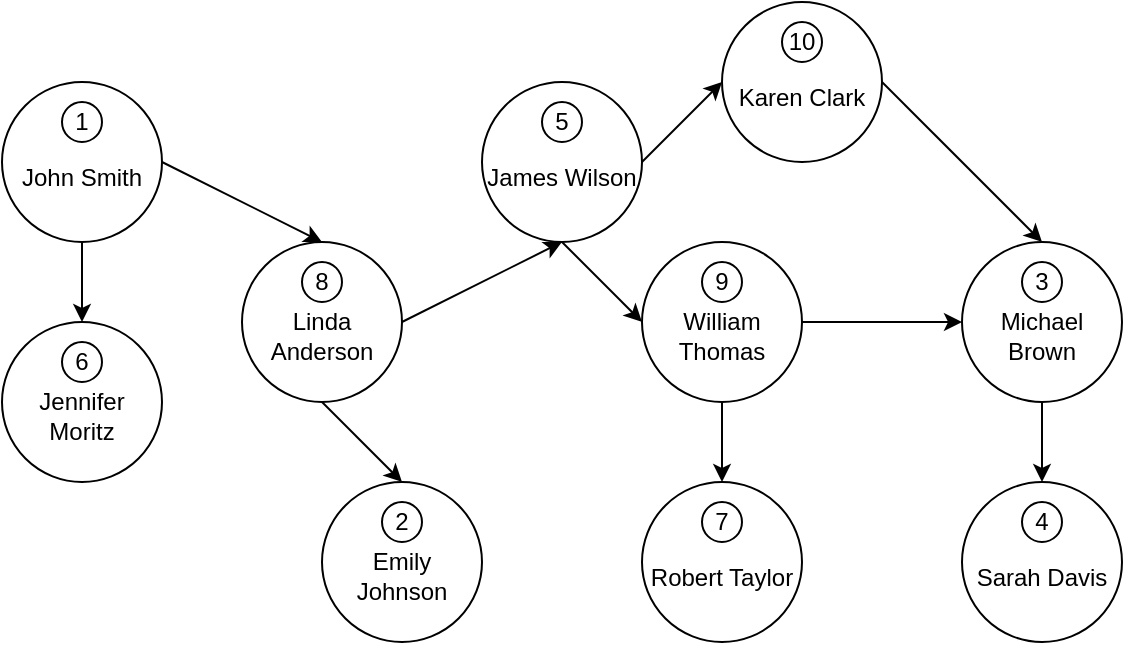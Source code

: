 <mxfile version="24.2.5" type="device" pages="4">
  <diagram name="Дружба" id="IvW06cHD8dOhP0UtJ3f9">
    <mxGraphModel dx="671" dy="785" grid="1" gridSize="10" guides="1" tooltips="1" connect="1" arrows="1" fold="1" page="1" pageScale="1" pageWidth="827" pageHeight="1169" math="0" shadow="0">
      <root>
        <mxCell id="0" />
        <mxCell id="1" parent="0" />
        <mxCell id="J0MA9VT1loVUlhV2Hlaw-80" value="" style="endArrow=classic;html=1;rounded=0;entryX=0.5;entryY=0;entryDx=0;entryDy=0;exitX=0.5;exitY=1;exitDx=0;exitDy=0;" edge="1" parent="1" source="J0MA9VT1loVUlhV2Hlaw-87" target="J0MA9VT1loVUlhV2Hlaw-83">
          <mxGeometry width="50" height="50" relative="1" as="geometry">
            <mxPoint x="121" y="253" as="sourcePoint" />
            <mxPoint x="120" y="400" as="targetPoint" />
          </mxGeometry>
        </mxCell>
        <mxCell id="J0MA9VT1loVUlhV2Hlaw-81" value="" style="endArrow=classic;html=1;rounded=0;exitX=1;exitY=0.5;exitDx=0;exitDy=0;entryX=0.5;entryY=0;entryDx=0;entryDy=0;" edge="1" parent="1" source="J0MA9VT1loVUlhV2Hlaw-87" target="J0MA9VT1loVUlhV2Hlaw-90">
          <mxGeometry width="50" height="50" relative="1" as="geometry">
            <mxPoint x="160.0" y="181.96" as="sourcePoint" />
            <mxPoint x="281.8" y="218.04" as="targetPoint" />
          </mxGeometry>
        </mxCell>
        <mxCell id="J0MA9VT1loVUlhV2Hlaw-85" value="" style="group" vertex="1" connectable="0" parent="1">
          <mxGeometry x="80" y="280" width="80" height="80" as="geometry" />
        </mxCell>
        <mxCell id="J0MA9VT1loVUlhV2Hlaw-83" value="&lt;div&gt;&lt;br&gt;&lt;/div&gt;Jennifer Moritz" style="ellipse;whiteSpace=wrap;html=1;aspect=fixed;" vertex="1" parent="J0MA9VT1loVUlhV2Hlaw-85">
          <mxGeometry width="80" height="80" as="geometry" />
        </mxCell>
        <mxCell id="J0MA9VT1loVUlhV2Hlaw-84" value="6" style="ellipse;whiteSpace=wrap;html=1;aspect=fixed;" vertex="1" parent="J0MA9VT1loVUlhV2Hlaw-85">
          <mxGeometry x="30" y="10" width="20" height="20" as="geometry" />
        </mxCell>
        <mxCell id="J0MA9VT1loVUlhV2Hlaw-86" value="" style="group" vertex="1" connectable="0" parent="1">
          <mxGeometry x="80" y="160" width="80" height="80" as="geometry" />
        </mxCell>
        <mxCell id="J0MA9VT1loVUlhV2Hlaw-87" value="&lt;div&gt;&lt;/div&gt;&lt;div&gt;&lt;br&gt;&lt;/div&gt;&lt;div&gt;John Smith&lt;br&gt;&lt;/div&gt;" style="ellipse;whiteSpace=wrap;html=1;aspect=fixed;" vertex="1" parent="J0MA9VT1loVUlhV2Hlaw-86">
          <mxGeometry width="80" height="80" as="geometry" />
        </mxCell>
        <mxCell id="J0MA9VT1loVUlhV2Hlaw-88" value="1" style="ellipse;whiteSpace=wrap;html=1;aspect=fixed;" vertex="1" parent="J0MA9VT1loVUlhV2Hlaw-86">
          <mxGeometry x="30" y="10" width="20" height="20" as="geometry" />
        </mxCell>
        <mxCell id="J0MA9VT1loVUlhV2Hlaw-89" value="" style="group" vertex="1" connectable="0" parent="1">
          <mxGeometry x="200" y="240" width="80" height="80" as="geometry" />
        </mxCell>
        <mxCell id="J0MA9VT1loVUlhV2Hlaw-90" value="&lt;div&gt;&lt;/div&gt;&lt;div&gt;&lt;br&gt;&lt;/div&gt;&lt;div&gt;Linda Anderson&lt;br&gt;&lt;/div&gt;" style="ellipse;whiteSpace=wrap;html=1;aspect=fixed;" vertex="1" parent="J0MA9VT1loVUlhV2Hlaw-89">
          <mxGeometry width="80" height="80" as="geometry" />
        </mxCell>
        <mxCell id="J0MA9VT1loVUlhV2Hlaw-91" value="8" style="ellipse;whiteSpace=wrap;html=1;aspect=fixed;" vertex="1" parent="J0MA9VT1loVUlhV2Hlaw-89">
          <mxGeometry x="30" y="10" width="20" height="20" as="geometry" />
        </mxCell>
        <mxCell id="J0MA9VT1loVUlhV2Hlaw-92" value="" style="group" vertex="1" connectable="0" parent="1">
          <mxGeometry x="320" y="160" width="80" height="80" as="geometry" />
        </mxCell>
        <mxCell id="J0MA9VT1loVUlhV2Hlaw-93" value="&lt;div&gt;&lt;/div&gt;&lt;div&gt;&lt;br&gt;&lt;/div&gt;&lt;div&gt;James Wilson&lt;br&gt;&lt;/div&gt;" style="ellipse;whiteSpace=wrap;html=1;aspect=fixed;" vertex="1" parent="J0MA9VT1loVUlhV2Hlaw-92">
          <mxGeometry width="80" height="80" as="geometry" />
        </mxCell>
        <mxCell id="J0MA9VT1loVUlhV2Hlaw-94" value="5" style="ellipse;whiteSpace=wrap;html=1;aspect=fixed;" vertex="1" parent="J0MA9VT1loVUlhV2Hlaw-92">
          <mxGeometry x="30" y="10" width="20" height="20" as="geometry" />
        </mxCell>
        <mxCell id="J0MA9VT1loVUlhV2Hlaw-95" value="" style="endArrow=classic;html=1;rounded=0;entryX=0.5;entryY=1;entryDx=0;entryDy=0;exitX=1;exitY=0.5;exitDx=0;exitDy=0;" edge="1" parent="1" source="J0MA9VT1loVUlhV2Hlaw-90" target="J0MA9VT1loVUlhV2Hlaw-93">
          <mxGeometry width="50" height="50" relative="1" as="geometry">
            <mxPoint x="280" y="280" as="sourcePoint" />
            <mxPoint x="280" y="340" as="targetPoint" />
          </mxGeometry>
        </mxCell>
        <mxCell id="J0MA9VT1loVUlhV2Hlaw-98" value="" style="group" vertex="1" connectable="0" parent="1">
          <mxGeometry x="400" y="360" width="80" height="80" as="geometry" />
        </mxCell>
        <mxCell id="J0MA9VT1loVUlhV2Hlaw-99" value="&lt;div&gt;&lt;/div&gt;&lt;div&gt;&lt;br&gt;&lt;/div&gt;&lt;div&gt;Robert Taylor&lt;br&gt;&lt;/div&gt;" style="ellipse;whiteSpace=wrap;html=1;aspect=fixed;" vertex="1" parent="J0MA9VT1loVUlhV2Hlaw-98">
          <mxGeometry width="80" height="80" as="geometry" />
        </mxCell>
        <mxCell id="J0MA9VT1loVUlhV2Hlaw-100" value="7" style="ellipse;whiteSpace=wrap;html=1;aspect=fixed;" vertex="1" parent="J0MA9VT1loVUlhV2Hlaw-98">
          <mxGeometry x="30" y="10" width="20" height="20" as="geometry" />
        </mxCell>
        <mxCell id="J0MA9VT1loVUlhV2Hlaw-101" value="" style="group" vertex="1" connectable="0" parent="1">
          <mxGeometry x="400" y="240" width="80" height="80" as="geometry" />
        </mxCell>
        <mxCell id="J0MA9VT1loVUlhV2Hlaw-102" value="&lt;div&gt;&lt;/div&gt;&lt;div&gt;&lt;br&gt;&lt;/div&gt;&lt;div&gt;William Thomas&lt;br&gt;&lt;/div&gt;" style="ellipse;whiteSpace=wrap;html=1;aspect=fixed;" vertex="1" parent="J0MA9VT1loVUlhV2Hlaw-101">
          <mxGeometry width="80" height="80" as="geometry" />
        </mxCell>
        <mxCell id="J0MA9VT1loVUlhV2Hlaw-103" value="9" style="ellipse;whiteSpace=wrap;html=1;aspect=fixed;" vertex="1" parent="J0MA9VT1loVUlhV2Hlaw-101">
          <mxGeometry x="30" y="10" width="20" height="20" as="geometry" />
        </mxCell>
        <mxCell id="J0MA9VT1loVUlhV2Hlaw-104" value="" style="group" vertex="1" connectable="0" parent="1">
          <mxGeometry x="240" y="360" width="80" height="80" as="geometry" />
        </mxCell>
        <mxCell id="J0MA9VT1loVUlhV2Hlaw-105" value="&lt;div&gt;&lt;/div&gt;&lt;div&gt;&lt;br&gt;&lt;/div&gt;&lt;div&gt;Emily Johnson&lt;br&gt;&lt;/div&gt;" style="ellipse;whiteSpace=wrap;html=1;aspect=fixed;" vertex="1" parent="J0MA9VT1loVUlhV2Hlaw-104">
          <mxGeometry width="80" height="80" as="geometry" />
        </mxCell>
        <mxCell id="J0MA9VT1loVUlhV2Hlaw-106" value="2" style="ellipse;whiteSpace=wrap;html=1;aspect=fixed;" vertex="1" parent="J0MA9VT1loVUlhV2Hlaw-104">
          <mxGeometry x="30" y="10" width="20" height="20" as="geometry" />
        </mxCell>
        <mxCell id="J0MA9VT1loVUlhV2Hlaw-107" value="" style="group" vertex="1" connectable="0" parent="1">
          <mxGeometry x="440" y="120" width="80" height="80" as="geometry" />
        </mxCell>
        <mxCell id="J0MA9VT1loVUlhV2Hlaw-108" value="&lt;div&gt;&lt;/div&gt;&lt;div&gt;&lt;br&gt;&lt;/div&gt;&lt;div&gt;Karen Clark&lt;br&gt;&lt;/div&gt;" style="ellipse;whiteSpace=wrap;html=1;aspect=fixed;" vertex="1" parent="J0MA9VT1loVUlhV2Hlaw-107">
          <mxGeometry width="80" height="80" as="geometry" />
        </mxCell>
        <mxCell id="J0MA9VT1loVUlhV2Hlaw-109" value="10" style="ellipse;whiteSpace=wrap;html=1;aspect=fixed;" vertex="1" parent="J0MA9VT1loVUlhV2Hlaw-107">
          <mxGeometry x="30" y="10" width="20" height="20" as="geometry" />
        </mxCell>
        <mxCell id="J0MA9VT1loVUlhV2Hlaw-110" value="" style="group" vertex="1" connectable="0" parent="1">
          <mxGeometry x="560" y="360" width="80" height="80" as="geometry" />
        </mxCell>
        <mxCell id="J0MA9VT1loVUlhV2Hlaw-111" value="&lt;div&gt;&lt;/div&gt;&lt;div&gt;&lt;br&gt;&lt;/div&gt;&lt;div&gt;Sarah Davis&lt;br&gt;&lt;/div&gt;" style="ellipse;whiteSpace=wrap;html=1;aspect=fixed;" vertex="1" parent="J0MA9VT1loVUlhV2Hlaw-110">
          <mxGeometry width="80" height="80" as="geometry" />
        </mxCell>
        <mxCell id="J0MA9VT1loVUlhV2Hlaw-112" value="4" style="ellipse;whiteSpace=wrap;html=1;aspect=fixed;" vertex="1" parent="J0MA9VT1loVUlhV2Hlaw-110">
          <mxGeometry x="30" y="10" width="20" height="20" as="geometry" />
        </mxCell>
        <mxCell id="J0MA9VT1loVUlhV2Hlaw-113" value="" style="group" vertex="1" connectable="0" parent="1">
          <mxGeometry x="560" y="240" width="80" height="80" as="geometry" />
        </mxCell>
        <mxCell id="J0MA9VT1loVUlhV2Hlaw-114" value="&lt;div&gt;&lt;/div&gt;&lt;div&gt;&lt;br&gt;&lt;/div&gt;&lt;div&gt;Michael Brown&lt;br&gt;&lt;/div&gt;" style="ellipse;whiteSpace=wrap;html=1;aspect=fixed;" vertex="1" parent="J0MA9VT1loVUlhV2Hlaw-113">
          <mxGeometry width="80" height="80" as="geometry" />
        </mxCell>
        <mxCell id="J0MA9VT1loVUlhV2Hlaw-115" value="3" style="ellipse;whiteSpace=wrap;html=1;aspect=fixed;" vertex="1" parent="J0MA9VT1loVUlhV2Hlaw-113">
          <mxGeometry x="30" y="10" width="20" height="20" as="geometry" />
        </mxCell>
        <mxCell id="J0MA9VT1loVUlhV2Hlaw-117" value="" style="endArrow=classic;html=1;rounded=0;exitX=0.5;exitY=1;exitDx=0;exitDy=0;entryX=0;entryY=0.5;entryDx=0;entryDy=0;" edge="1" parent="1" source="J0MA9VT1loVUlhV2Hlaw-93" target="J0MA9VT1loVUlhV2Hlaw-102">
          <mxGeometry width="50" height="50" relative="1" as="geometry">
            <mxPoint x="390" y="460" as="sourcePoint" />
            <mxPoint x="440" y="410" as="targetPoint" />
          </mxGeometry>
        </mxCell>
        <mxCell id="J0MA9VT1loVUlhV2Hlaw-118" value="" style="endArrow=classic;html=1;rounded=0;exitX=1;exitY=0.5;exitDx=0;exitDy=0;entryX=0;entryY=0.5;entryDx=0;entryDy=0;" edge="1" parent="1" source="J0MA9VT1loVUlhV2Hlaw-93" target="J0MA9VT1loVUlhV2Hlaw-108">
          <mxGeometry width="50" height="50" relative="1" as="geometry">
            <mxPoint x="390" y="240" as="sourcePoint" />
            <mxPoint x="440" y="190" as="targetPoint" />
          </mxGeometry>
        </mxCell>
        <mxCell id="J0MA9VT1loVUlhV2Hlaw-119" value="" style="endArrow=classic;html=1;rounded=0;entryX=0;entryY=0.5;entryDx=0;entryDy=0;exitX=1;exitY=0.5;exitDx=0;exitDy=0;" edge="1" parent="1" source="J0MA9VT1loVUlhV2Hlaw-102" target="J0MA9VT1loVUlhV2Hlaw-114">
          <mxGeometry width="50" height="50" relative="1" as="geometry">
            <mxPoint x="390" y="390" as="sourcePoint" />
            <mxPoint x="440" y="340" as="targetPoint" />
          </mxGeometry>
        </mxCell>
        <mxCell id="J0MA9VT1loVUlhV2Hlaw-120" value="" style="endArrow=classic;html=1;rounded=0;entryX=0.5;entryY=0;entryDx=0;entryDy=0;exitX=1;exitY=0.5;exitDx=0;exitDy=0;" edge="1" parent="1" source="J0MA9VT1loVUlhV2Hlaw-108" target="J0MA9VT1loVUlhV2Hlaw-114">
          <mxGeometry width="50" height="50" relative="1" as="geometry">
            <mxPoint x="390" y="390" as="sourcePoint" />
            <mxPoint x="440" y="340" as="targetPoint" />
          </mxGeometry>
        </mxCell>
        <mxCell id="J0MA9VT1loVUlhV2Hlaw-121" value="" style="endArrow=classic;html=1;rounded=0;entryX=0.5;entryY=0;entryDx=0;entryDy=0;exitX=0.5;exitY=1;exitDx=0;exitDy=0;" edge="1" parent="1" source="J0MA9VT1loVUlhV2Hlaw-114" target="J0MA9VT1loVUlhV2Hlaw-111">
          <mxGeometry width="50" height="50" relative="1" as="geometry">
            <mxPoint x="390" y="390" as="sourcePoint" />
            <mxPoint x="440" y="340" as="targetPoint" />
          </mxGeometry>
        </mxCell>
        <mxCell id="J0MA9VT1loVUlhV2Hlaw-122" value="" style="endArrow=classic;html=1;rounded=0;exitX=0.5;exitY=1;exitDx=0;exitDy=0;entryX=0.5;entryY=0;entryDx=0;entryDy=0;" edge="1" parent="1" source="J0MA9VT1loVUlhV2Hlaw-90" target="J0MA9VT1loVUlhV2Hlaw-105">
          <mxGeometry width="50" height="50" relative="1" as="geometry">
            <mxPoint x="390" y="390" as="sourcePoint" />
            <mxPoint x="440" y="340" as="targetPoint" />
          </mxGeometry>
        </mxCell>
        <mxCell id="J0MA9VT1loVUlhV2Hlaw-124" value="" style="endArrow=classic;html=1;rounded=0;entryX=0.5;entryY=0;entryDx=0;entryDy=0;exitX=0.5;exitY=1;exitDx=0;exitDy=0;" edge="1" parent="1" source="J0MA9VT1loVUlhV2Hlaw-102" target="J0MA9VT1loVUlhV2Hlaw-99">
          <mxGeometry width="50" height="50" relative="1" as="geometry">
            <mxPoint x="390" y="390" as="sourcePoint" />
            <mxPoint x="440" y="340" as="targetPoint" />
          </mxGeometry>
        </mxCell>
      </root>
    </mxGraphModel>
  </diagram>
  <diagram id="gRjZSikOGeEftwp310DU" name="Используемые приложения">
    <mxGraphModel dx="1497" dy="785" grid="1" gridSize="10" guides="1" tooltips="1" connect="1" arrows="1" fold="1" page="1" pageScale="1" pageWidth="827" pageHeight="1169" math="0" shadow="0">
      <root>
        <mxCell id="0" />
        <mxCell id="1" parent="0" />
        <mxCell id="cycwzt6EKxcIMxOoSIeX-1" value="" style="endArrow=classic;html=1;rounded=0;entryX=0;entryY=0.5;entryDx=0;entryDy=0;exitX=1;exitY=0.5;exitDx=0;exitDy=0;" edge="1" parent="1" source="cycwzt6EKxcIMxOoSIeX-7" target="cycwzt6EKxcIMxOoSIeX-41">
          <mxGeometry width="50" height="50" relative="1" as="geometry">
            <mxPoint x="121" y="253" as="sourcePoint" />
            <mxPoint x="120" y="400" as="targetPoint" />
          </mxGeometry>
        </mxCell>
        <mxCell id="cycwzt6EKxcIMxOoSIeX-3" value="" style="group" vertex="1" connectable="0" parent="1">
          <mxGeometry x="80" y="320" width="80" height="80" as="geometry" />
        </mxCell>
        <mxCell id="cycwzt6EKxcIMxOoSIeX-4" value="&lt;div&gt;&lt;br&gt;&lt;/div&gt;Jennifer Moritz" style="ellipse;whiteSpace=wrap;html=1;aspect=fixed;" vertex="1" parent="cycwzt6EKxcIMxOoSIeX-3">
          <mxGeometry width="80" height="80" as="geometry" />
        </mxCell>
        <mxCell id="cycwzt6EKxcIMxOoSIeX-5" value="6" style="ellipse;whiteSpace=wrap;html=1;aspect=fixed;" vertex="1" parent="cycwzt6EKxcIMxOoSIeX-3">
          <mxGeometry x="30" y="10" width="20" height="20" as="geometry" />
        </mxCell>
        <mxCell id="cycwzt6EKxcIMxOoSIeX-6" value="" style="group" vertex="1" connectable="0" parent="1">
          <mxGeometry x="-40" y="560" width="80" height="80" as="geometry" />
        </mxCell>
        <mxCell id="cycwzt6EKxcIMxOoSIeX-7" value="&lt;div&gt;&lt;/div&gt;&lt;div&gt;&lt;br&gt;&lt;/div&gt;&lt;div&gt;John Smith&lt;br&gt;&lt;/div&gt;" style="ellipse;whiteSpace=wrap;html=1;aspect=fixed;" vertex="1" parent="cycwzt6EKxcIMxOoSIeX-6">
          <mxGeometry width="80" height="80" as="geometry" />
        </mxCell>
        <mxCell id="cycwzt6EKxcIMxOoSIeX-8" value="1" style="ellipse;whiteSpace=wrap;html=1;aspect=fixed;" vertex="1" parent="cycwzt6EKxcIMxOoSIeX-6">
          <mxGeometry x="30" y="10" width="20" height="20" as="geometry" />
        </mxCell>
        <mxCell id="cycwzt6EKxcIMxOoSIeX-9" value="" style="group" vertex="1" connectable="0" parent="1">
          <mxGeometry x="200" y="320" width="80" height="80" as="geometry" />
        </mxCell>
        <mxCell id="cycwzt6EKxcIMxOoSIeX-10" value="&lt;div&gt;&lt;/div&gt;&lt;div&gt;&lt;br&gt;&lt;/div&gt;&lt;div&gt;Linda Anderson&lt;br&gt;&lt;/div&gt;" style="ellipse;whiteSpace=wrap;html=1;aspect=fixed;" vertex="1" parent="cycwzt6EKxcIMxOoSIeX-9">
          <mxGeometry width="80" height="80" as="geometry" />
        </mxCell>
        <mxCell id="cycwzt6EKxcIMxOoSIeX-11" value="8" style="ellipse;whiteSpace=wrap;html=1;aspect=fixed;" vertex="1" parent="cycwzt6EKxcIMxOoSIeX-9">
          <mxGeometry x="30" y="10" width="20" height="20" as="geometry" />
        </mxCell>
        <mxCell id="cycwzt6EKxcIMxOoSIeX-12" value="" style="group" vertex="1" connectable="0" parent="1">
          <mxGeometry x="320" y="320" width="80" height="80" as="geometry" />
        </mxCell>
        <mxCell id="cycwzt6EKxcIMxOoSIeX-13" value="&lt;div&gt;&lt;/div&gt;&lt;div&gt;&lt;br&gt;&lt;/div&gt;&lt;div&gt;James Wilson&lt;br&gt;&lt;/div&gt;" style="ellipse;whiteSpace=wrap;html=1;aspect=fixed;" vertex="1" parent="cycwzt6EKxcIMxOoSIeX-12">
          <mxGeometry width="80" height="80" as="geometry" />
        </mxCell>
        <mxCell id="cycwzt6EKxcIMxOoSIeX-14" value="5" style="ellipse;whiteSpace=wrap;html=1;aspect=fixed;" vertex="1" parent="cycwzt6EKxcIMxOoSIeX-12">
          <mxGeometry x="30" y="10" width="20" height="20" as="geometry" />
        </mxCell>
        <mxCell id="cycwzt6EKxcIMxOoSIeX-16" value="" style="group" vertex="1" connectable="0" parent="1">
          <mxGeometry x="680" y="560" width="80" height="80" as="geometry" />
        </mxCell>
        <mxCell id="cycwzt6EKxcIMxOoSIeX-17" value="&lt;div&gt;&lt;/div&gt;&lt;div&gt;&lt;br&gt;&lt;/div&gt;&lt;div&gt;Robert Taylor&lt;br&gt;&lt;/div&gt;" style="ellipse;whiteSpace=wrap;html=1;aspect=fixed;" vertex="1" parent="cycwzt6EKxcIMxOoSIeX-16">
          <mxGeometry width="80" height="80" as="geometry" />
        </mxCell>
        <mxCell id="cycwzt6EKxcIMxOoSIeX-18" value="7" style="ellipse;whiteSpace=wrap;html=1;aspect=fixed;" vertex="1" parent="cycwzt6EKxcIMxOoSIeX-16">
          <mxGeometry x="30" y="10" width="20" height="20" as="geometry" />
        </mxCell>
        <mxCell id="cycwzt6EKxcIMxOoSIeX-19" value="" style="group" vertex="1" connectable="0" parent="1">
          <mxGeometry x="560" y="320" width="80" height="80" as="geometry" />
        </mxCell>
        <mxCell id="cycwzt6EKxcIMxOoSIeX-20" value="&lt;div&gt;&lt;/div&gt;&lt;div&gt;&lt;br&gt;&lt;/div&gt;&lt;div&gt;William Thomas&lt;br&gt;&lt;/div&gt;" style="ellipse;whiteSpace=wrap;html=1;aspect=fixed;" vertex="1" parent="cycwzt6EKxcIMxOoSIeX-19">
          <mxGeometry width="80" height="80" as="geometry" />
        </mxCell>
        <mxCell id="cycwzt6EKxcIMxOoSIeX-21" value="9" style="ellipse;whiteSpace=wrap;html=1;aspect=fixed;" vertex="1" parent="cycwzt6EKxcIMxOoSIeX-19">
          <mxGeometry x="30" y="10" width="20" height="20" as="geometry" />
        </mxCell>
        <mxCell id="cycwzt6EKxcIMxOoSIeX-22" value="" style="group" vertex="1" connectable="0" parent="1">
          <mxGeometry x="260" y="800" width="80" height="80" as="geometry" />
        </mxCell>
        <mxCell id="cycwzt6EKxcIMxOoSIeX-23" value="&lt;div&gt;&lt;/div&gt;&lt;div&gt;&lt;br&gt;&lt;/div&gt;&lt;div&gt;Emily Johnson&lt;br&gt;&lt;/div&gt;" style="ellipse;whiteSpace=wrap;html=1;aspect=fixed;" vertex="1" parent="cycwzt6EKxcIMxOoSIeX-22">
          <mxGeometry width="80" height="80" as="geometry" />
        </mxCell>
        <mxCell id="cycwzt6EKxcIMxOoSIeX-24" value="2" style="ellipse;whiteSpace=wrap;html=1;aspect=fixed;" vertex="1" parent="cycwzt6EKxcIMxOoSIeX-22">
          <mxGeometry x="30" y="10" width="20" height="20" as="geometry" />
        </mxCell>
        <mxCell id="cycwzt6EKxcIMxOoSIeX-25" value="" style="group" vertex="1" connectable="0" parent="1">
          <mxGeometry x="440" y="320" width="80" height="80" as="geometry" />
        </mxCell>
        <mxCell id="cycwzt6EKxcIMxOoSIeX-26" value="&lt;div&gt;&lt;/div&gt;&lt;div&gt;&lt;br&gt;&lt;/div&gt;&lt;div&gt;Karen Clark&lt;br&gt;&lt;/div&gt;" style="ellipse;whiteSpace=wrap;html=1;aspect=fixed;" vertex="1" parent="cycwzt6EKxcIMxOoSIeX-25">
          <mxGeometry width="80" height="80" as="geometry" />
        </mxCell>
        <mxCell id="cycwzt6EKxcIMxOoSIeX-27" value="10" style="ellipse;whiteSpace=wrap;html=1;aspect=fixed;" vertex="1" parent="cycwzt6EKxcIMxOoSIeX-25">
          <mxGeometry x="30" y="10" width="20" height="20" as="geometry" />
        </mxCell>
        <mxCell id="cycwzt6EKxcIMxOoSIeX-28" value="" style="group" vertex="1" connectable="0" parent="1">
          <mxGeometry x="80" y="800" width="80" height="80" as="geometry" />
        </mxCell>
        <mxCell id="cycwzt6EKxcIMxOoSIeX-29" value="&lt;div&gt;&lt;/div&gt;&lt;div&gt;&lt;br&gt;&lt;/div&gt;&lt;div&gt;Sarah Davis&lt;br&gt;&lt;/div&gt;" style="ellipse;whiteSpace=wrap;html=1;aspect=fixed;" vertex="1" parent="cycwzt6EKxcIMxOoSIeX-28">
          <mxGeometry width="80" height="80" as="geometry" />
        </mxCell>
        <mxCell id="cycwzt6EKxcIMxOoSIeX-30" value="4" style="ellipse;whiteSpace=wrap;html=1;aspect=fixed;" vertex="1" parent="cycwzt6EKxcIMxOoSIeX-28">
          <mxGeometry x="30" y="10" width="20" height="20" as="geometry" />
        </mxCell>
        <mxCell id="cycwzt6EKxcIMxOoSIeX-31" value="" style="group" vertex="1" connectable="0" parent="1">
          <mxGeometry x="440" y="800" width="80" height="80" as="geometry" />
        </mxCell>
        <mxCell id="cycwzt6EKxcIMxOoSIeX-32" value="&lt;div&gt;&lt;/div&gt;&lt;div&gt;&lt;br&gt;&lt;/div&gt;&lt;div&gt;Michael Brown&lt;br&gt;&lt;/div&gt;" style="ellipse;whiteSpace=wrap;html=1;aspect=fixed;" vertex="1" parent="cycwzt6EKxcIMxOoSIeX-31">
          <mxGeometry width="80" height="80" as="geometry" />
        </mxCell>
        <mxCell id="cycwzt6EKxcIMxOoSIeX-33" value="3" style="ellipse;whiteSpace=wrap;html=1;aspect=fixed;" vertex="1" parent="cycwzt6EKxcIMxOoSIeX-31">
          <mxGeometry x="30" y="10" width="20" height="20" as="geometry" />
        </mxCell>
        <mxCell id="cycwzt6EKxcIMxOoSIeX-36" value="" style="endArrow=classic;html=1;rounded=0;entryX=0.5;entryY=0;entryDx=0;entryDy=0;exitX=0.5;exitY=1;exitDx=0;exitDy=0;" edge="1" parent="1" source="cycwzt6EKxcIMxOoSIeX-20" target="cycwzt6EKxcIMxOoSIeX-53">
          <mxGeometry width="50" height="50" relative="1" as="geometry">
            <mxPoint x="390" y="390" as="sourcePoint" />
            <mxPoint x="440" y="340" as="targetPoint" />
          </mxGeometry>
        </mxCell>
        <mxCell id="cycwzt6EKxcIMxOoSIeX-39" value="" style="endArrow=classic;html=1;rounded=0;exitX=0.5;exitY=1;exitDx=0;exitDy=0;entryX=0.5;entryY=0;entryDx=0;entryDy=0;" edge="1" parent="1" source="cycwzt6EKxcIMxOoSIeX-10" target="cycwzt6EKxcIMxOoSIeX-45">
          <mxGeometry width="50" height="50" relative="1" as="geometry">
            <mxPoint x="390" y="390" as="sourcePoint" />
            <mxPoint x="440" y="340" as="targetPoint" />
          </mxGeometry>
        </mxCell>
        <mxCell id="cycwzt6EKxcIMxOoSIeX-43" value="" style="group" vertex="1" connectable="0" parent="1">
          <mxGeometry x="80" y="480" width="80" height="80" as="geometry" />
        </mxCell>
        <mxCell id="cycwzt6EKxcIMxOoSIeX-41" value="&lt;div&gt;&lt;br&gt;&lt;/div&gt;&lt;div&gt;&lt;br&gt;&lt;/div&gt;&lt;div&gt;Music Maker&lt;br&gt;&lt;/div&gt;" style="whiteSpace=wrap;html=1;aspect=fixed;" vertex="1" parent="cycwzt6EKxcIMxOoSIeX-43">
          <mxGeometry width="80" height="80" as="geometry" />
        </mxCell>
        <mxCell id="cycwzt6EKxcIMxOoSIeX-42" value="1" style="whiteSpace=wrap;html=1;aspect=fixed;" vertex="1" parent="cycwzt6EKxcIMxOoSIeX-43">
          <mxGeometry x="25" y="10" width="30" height="30" as="geometry" />
        </mxCell>
        <mxCell id="cycwzt6EKxcIMxOoSIeX-44" value="" style="group" vertex="1" connectable="0" parent="1">
          <mxGeometry x="200" y="480" width="80" height="80" as="geometry" />
        </mxCell>
        <mxCell id="cycwzt6EKxcIMxOoSIeX-45" value="&lt;div&gt;&lt;br&gt;&lt;/div&gt;&lt;div&gt;&lt;br&gt;&lt;/div&gt;&lt;div&gt;Beat Builder&lt;br&gt;&lt;/div&gt;" style="whiteSpace=wrap;html=1;aspect=fixed;" vertex="1" parent="cycwzt6EKxcIMxOoSIeX-44">
          <mxGeometry width="80" height="80" as="geometry" />
        </mxCell>
        <mxCell id="cycwzt6EKxcIMxOoSIeX-46" value="2" style="whiteSpace=wrap;html=1;aspect=fixed;" vertex="1" parent="cycwzt6EKxcIMxOoSIeX-44">
          <mxGeometry x="25" y="10" width="30" height="30" as="geometry" />
        </mxCell>
        <mxCell id="cycwzt6EKxcIMxOoSIeX-48" value="" style="group" vertex="1" connectable="0" parent="1">
          <mxGeometry x="320" y="480" width="80" height="80" as="geometry" />
        </mxCell>
        <mxCell id="cycwzt6EKxcIMxOoSIeX-49" value="&lt;div&gt;&lt;br&gt;&lt;/div&gt;&lt;div&gt;&lt;br&gt;&lt;/div&gt;&lt;div&gt;Sound Studio&lt;br&gt;&lt;/div&gt;" style="whiteSpace=wrap;html=1;aspect=fixed;" vertex="1" parent="cycwzt6EKxcIMxOoSIeX-48">
          <mxGeometry width="80" height="80" as="geometry" />
        </mxCell>
        <mxCell id="cycwzt6EKxcIMxOoSIeX-50" value="3" style="whiteSpace=wrap;html=1;aspect=fixed;" vertex="1" parent="cycwzt6EKxcIMxOoSIeX-48">
          <mxGeometry x="25" y="10" width="30" height="30" as="geometry" />
        </mxCell>
        <mxCell id="cycwzt6EKxcIMxOoSIeX-52" value="" style="group" vertex="1" connectable="0" parent="1">
          <mxGeometry x="440" y="480" width="80" height="80" as="geometry" />
        </mxCell>
        <mxCell id="cycwzt6EKxcIMxOoSIeX-53" value="&lt;div&gt;&lt;br&gt;&lt;/div&gt;&lt;div&gt;&lt;br&gt;&lt;/div&gt;&lt;div&gt;&lt;br&gt;&lt;/div&gt;&lt;div&gt;Mel&lt;span style=&quot;background-color: initial;&quot;&gt;ody Creator&lt;/span&gt;&lt;/div&gt;" style="whiteSpace=wrap;html=1;aspect=fixed;" vertex="1" parent="cycwzt6EKxcIMxOoSIeX-52">
          <mxGeometry width="80" height="80" as="geometry" />
        </mxCell>
        <mxCell id="cycwzt6EKxcIMxOoSIeX-54" value="4" style="whiteSpace=wrap;html=1;aspect=fixed;" vertex="1" parent="cycwzt6EKxcIMxOoSIeX-52">
          <mxGeometry x="25" y="10" width="30" height="30" as="geometry" />
        </mxCell>
        <mxCell id="cycwzt6EKxcIMxOoSIeX-55" value="" style="group" vertex="1" connectable="0" parent="1">
          <mxGeometry x="560" y="480" width="80" height="80" as="geometry" />
        </mxCell>
        <mxCell id="cycwzt6EKxcIMxOoSIeX-56" value="&lt;div&gt;&lt;br&gt;&lt;/div&gt;&lt;div&gt;&lt;br&gt;&lt;/div&gt;&lt;div&gt;Track Master&lt;br&gt;&lt;/div&gt;" style="whiteSpace=wrap;html=1;aspect=fixed;" vertex="1" parent="cycwzt6EKxcIMxOoSIeX-55">
          <mxGeometry width="80" height="80" as="geometry" />
        </mxCell>
        <mxCell id="cycwzt6EKxcIMxOoSIeX-57" value="5" style="whiteSpace=wrap;html=1;aspect=fixed;" vertex="1" parent="cycwzt6EKxcIMxOoSIeX-55">
          <mxGeometry x="25" y="10" width="30" height="30" as="geometry" />
        </mxCell>
        <mxCell id="cycwzt6EKxcIMxOoSIeX-58" value="" style="group" vertex="1" connectable="0" parent="1">
          <mxGeometry x="80" y="640" width="80" height="80" as="geometry" />
        </mxCell>
        <mxCell id="cycwzt6EKxcIMxOoSIeX-59" value="&lt;div&gt;&lt;br&gt;&lt;/div&gt;&lt;div&gt;&lt;br&gt;&lt;/div&gt;&lt;div&gt;&lt;br&gt;&lt;/div&gt;&lt;div&gt;Rhythm Composer&lt;br&gt;&lt;/div&gt;" style="whiteSpace=wrap;html=1;aspect=fixed;" vertex="1" parent="cycwzt6EKxcIMxOoSIeX-58">
          <mxGeometry width="80" height="80" as="geometry" />
        </mxCell>
        <mxCell id="cycwzt6EKxcIMxOoSIeX-60" value="6" style="whiteSpace=wrap;html=1;aspect=fixed;" vertex="1" parent="cycwzt6EKxcIMxOoSIeX-58">
          <mxGeometry x="25" y="10" width="30" height="30" as="geometry" />
        </mxCell>
        <mxCell id="cycwzt6EKxcIMxOoSIeX-62" value="" style="group" vertex="1" connectable="0" parent="1">
          <mxGeometry x="200" y="640" width="80" height="80" as="geometry" />
        </mxCell>
        <mxCell id="cycwzt6EKxcIMxOoSIeX-63" value="&lt;div&gt;&lt;br&gt;&lt;/div&gt;&lt;div&gt;&lt;br&gt;&lt;/div&gt;&lt;div&gt;&lt;br&gt;&lt;/div&gt;&lt;div&gt;Songwriter Pro&lt;br&gt;&lt;/div&gt;" style="whiteSpace=wrap;html=1;aspect=fixed;" vertex="1" parent="cycwzt6EKxcIMxOoSIeX-62">
          <mxGeometry width="80" height="80" as="geometry" />
        </mxCell>
        <mxCell id="cycwzt6EKxcIMxOoSIeX-64" value="7" style="whiteSpace=wrap;html=1;aspect=fixed;" vertex="1" parent="cycwzt6EKxcIMxOoSIeX-62">
          <mxGeometry x="25" y="10" width="30" height="30" as="geometry" />
        </mxCell>
        <mxCell id="cycwzt6EKxcIMxOoSIeX-65" value="" style="group" vertex="1" connectable="0" parent="1">
          <mxGeometry x="320" y="640" width="80" height="80" as="geometry" />
        </mxCell>
        <mxCell id="cycwzt6EKxcIMxOoSIeX-66" value="&lt;div&gt;&lt;br&gt;&lt;/div&gt;&lt;div&gt;&lt;br&gt;&lt;/div&gt;&lt;div&gt;&lt;br&gt;&lt;/div&gt;&lt;div&gt;Harmony Genius&lt;br&gt;&lt;/div&gt;" style="whiteSpace=wrap;html=1;aspect=fixed;" vertex="1" parent="cycwzt6EKxcIMxOoSIeX-65">
          <mxGeometry width="80" height="80" as="geometry" />
        </mxCell>
        <mxCell id="cycwzt6EKxcIMxOoSIeX-67" value="8" style="whiteSpace=wrap;html=1;aspect=fixed;" vertex="1" parent="cycwzt6EKxcIMxOoSIeX-65">
          <mxGeometry x="25" y="10" width="30" height="30" as="geometry" />
        </mxCell>
        <mxCell id="cycwzt6EKxcIMxOoSIeX-68" value="" style="group" vertex="1" connectable="0" parent="1">
          <mxGeometry x="440" y="640" width="80" height="80" as="geometry" />
        </mxCell>
        <mxCell id="cycwzt6EKxcIMxOoSIeX-69" value="&lt;div&gt;&lt;br&gt;&lt;/div&gt;&lt;div&gt;&lt;br&gt;&lt;/div&gt;&lt;div&gt;&lt;br&gt;&lt;/div&gt;&lt;div&gt;Chord Composer&lt;br&gt;&lt;/div&gt;" style="whiteSpace=wrap;html=1;aspect=fixed;" vertex="1" parent="cycwzt6EKxcIMxOoSIeX-68">
          <mxGeometry width="80" height="80" as="geometry" />
        </mxCell>
        <mxCell id="cycwzt6EKxcIMxOoSIeX-70" value="9" style="whiteSpace=wrap;html=1;aspect=fixed;" vertex="1" parent="cycwzt6EKxcIMxOoSIeX-68">
          <mxGeometry x="25" y="10" width="30" height="30" as="geometry" />
        </mxCell>
        <mxCell id="cycwzt6EKxcIMxOoSIeX-71" value="" style="group" vertex="1" connectable="0" parent="1">
          <mxGeometry x="560" y="640" width="80" height="80" as="geometry" />
        </mxCell>
        <mxCell id="cycwzt6EKxcIMxOoSIeX-72" value="&lt;div&gt;&lt;br&gt;&lt;/div&gt;&lt;div&gt;&lt;br&gt;&lt;/div&gt;&lt;div&gt;Lyricist Tool&lt;br&gt;&lt;/div&gt;" style="whiteSpace=wrap;html=1;aspect=fixed;" vertex="1" parent="cycwzt6EKxcIMxOoSIeX-71">
          <mxGeometry width="80" height="80" as="geometry" />
        </mxCell>
        <mxCell id="cycwzt6EKxcIMxOoSIeX-73" value="10" style="whiteSpace=wrap;html=1;aspect=fixed;" vertex="1" parent="cycwzt6EKxcIMxOoSIeX-71">
          <mxGeometry x="25" y="10" width="30" height="30" as="geometry" />
        </mxCell>
        <mxCell id="cycwzt6EKxcIMxOoSIeX-76" value="" style="endArrow=classic;html=1;rounded=0;exitX=0.5;exitY=1;exitDx=0;exitDy=0;entryX=0.5;entryY=0;entryDx=0;entryDy=0;" edge="1" parent="1" source="cycwzt6EKxcIMxOoSIeX-4" target="cycwzt6EKxcIMxOoSIeX-41">
          <mxGeometry width="50" height="50" relative="1" as="geometry">
            <mxPoint x="340" y="450" as="sourcePoint" />
            <mxPoint x="390" y="400" as="targetPoint" />
          </mxGeometry>
        </mxCell>
        <mxCell id="cycwzt6EKxcIMxOoSIeX-77" value="" style="endArrow=classic;html=1;rounded=0;exitX=1;exitY=0.5;exitDx=0;exitDy=0;entryX=0;entryY=0.5;entryDx=0;entryDy=0;" edge="1" parent="1" source="cycwzt6EKxcIMxOoSIeX-7" target="cycwzt6EKxcIMxOoSIeX-59">
          <mxGeometry width="50" height="50" relative="1" as="geometry">
            <mxPoint x="220" y="550" as="sourcePoint" />
            <mxPoint x="270" y="500" as="targetPoint" />
          </mxGeometry>
        </mxCell>
        <mxCell id="cycwzt6EKxcIMxOoSIeX-78" value="" style="endArrow=classic;html=1;rounded=0;exitX=0.5;exitY=0;exitDx=0;exitDy=0;entryX=0.5;entryY=1;entryDx=0;entryDy=0;" edge="1" parent="1" source="cycwzt6EKxcIMxOoSIeX-23" target="cycwzt6EKxcIMxOoSIeX-63">
          <mxGeometry width="50" height="50" relative="1" as="geometry">
            <mxPoint x="350" y="550" as="sourcePoint" />
            <mxPoint x="400" y="500" as="targetPoint" />
          </mxGeometry>
        </mxCell>
        <mxCell id="cycwzt6EKxcIMxOoSIeX-79" value="" style="endArrow=classic;html=1;rounded=0;exitX=0.5;exitY=0;exitDx=0;exitDy=0;entryX=0.5;entryY=1;entryDx=0;entryDy=0;" edge="1" parent="1" source="cycwzt6EKxcIMxOoSIeX-23" target="cycwzt6EKxcIMxOoSIeX-66">
          <mxGeometry width="50" height="50" relative="1" as="geometry">
            <mxPoint x="350" y="550" as="sourcePoint" />
            <mxPoint x="400" y="500" as="targetPoint" />
          </mxGeometry>
        </mxCell>
        <mxCell id="cycwzt6EKxcIMxOoSIeX-80" value="" style="endArrow=classic;html=1;rounded=0;exitX=0;exitY=0.5;exitDx=0;exitDy=0;entryX=1;entryY=0.5;entryDx=0;entryDy=0;" edge="1" parent="1" source="cycwzt6EKxcIMxOoSIeX-17" target="cycwzt6EKxcIMxOoSIeX-56">
          <mxGeometry width="50" height="50" relative="1" as="geometry">
            <mxPoint x="350" y="550" as="sourcePoint" />
            <mxPoint x="400" y="500" as="targetPoint" />
          </mxGeometry>
        </mxCell>
        <mxCell id="cycwzt6EKxcIMxOoSIeX-81" value="" style="endArrow=classic;html=1;rounded=0;exitX=0;exitY=0.5;exitDx=0;exitDy=0;entryX=1;entryY=0.5;entryDx=0;entryDy=0;" edge="1" parent="1" source="cycwzt6EKxcIMxOoSIeX-17" target="cycwzt6EKxcIMxOoSIeX-72">
          <mxGeometry width="50" height="50" relative="1" as="geometry">
            <mxPoint x="350" y="550" as="sourcePoint" />
            <mxPoint x="400" y="500" as="targetPoint" />
          </mxGeometry>
        </mxCell>
        <mxCell id="cycwzt6EKxcIMxOoSIeX-82" value="" style="endArrow=classic;html=1;rounded=0;exitX=0.5;exitY=1;exitDx=0;exitDy=0;entryX=0.5;entryY=0;entryDx=0;entryDy=0;" edge="1" parent="1" source="cycwzt6EKxcIMxOoSIeX-20" target="cycwzt6EKxcIMxOoSIeX-56">
          <mxGeometry width="50" height="50" relative="1" as="geometry">
            <mxPoint x="350" y="550" as="sourcePoint" />
            <mxPoint x="400" y="500" as="targetPoint" />
          </mxGeometry>
        </mxCell>
        <mxCell id="cycwzt6EKxcIMxOoSIeX-83" value="" style="endArrow=classic;html=1;rounded=0;exitX=0.5;exitY=0;exitDx=0;exitDy=0;entryX=0.5;entryY=1;entryDx=0;entryDy=0;" edge="1" parent="1" source="cycwzt6EKxcIMxOoSIeX-29" target="cycwzt6EKxcIMxOoSIeX-59">
          <mxGeometry width="50" height="50" relative="1" as="geometry">
            <mxPoint x="350" y="670" as="sourcePoint" />
            <mxPoint x="400" y="620" as="targetPoint" />
          </mxGeometry>
        </mxCell>
        <mxCell id="oplvwiK_jiAgKe8jJQe7-2" value="" style="endArrow=classic;html=1;rounded=0;exitX=0.5;exitY=0;exitDx=0;exitDy=0;entryX=0.5;entryY=1;entryDx=0;entryDy=0;" edge="1" parent="1" source="cycwzt6EKxcIMxOoSIeX-32" target="cycwzt6EKxcIMxOoSIeX-69">
          <mxGeometry width="50" height="50" relative="1" as="geometry">
            <mxPoint x="350" y="670" as="sourcePoint" />
            <mxPoint x="400" y="620" as="targetPoint" />
          </mxGeometry>
        </mxCell>
        <mxCell id="oplvwiK_jiAgKe8jJQe7-3" value="" style="endArrow=classic;html=1;rounded=0;entryX=0.5;entryY=0;entryDx=0;entryDy=0;exitX=0.5;exitY=1;exitDx=0;exitDy=0;" edge="1" parent="1" source="cycwzt6EKxcIMxOoSIeX-26" target="cycwzt6EKxcIMxOoSIeX-53">
          <mxGeometry width="50" height="50" relative="1" as="geometry">
            <mxPoint x="350" y="570" as="sourcePoint" />
            <mxPoint x="400" y="520" as="targetPoint" />
          </mxGeometry>
        </mxCell>
        <mxCell id="oplvwiK_jiAgKe8jJQe7-4" value="" style="endArrow=classic;html=1;rounded=0;exitX=0.5;exitY=1;exitDx=0;exitDy=0;entryX=0.5;entryY=0;entryDx=0;entryDy=0;" edge="1" parent="1" source="cycwzt6EKxcIMxOoSIeX-26" target="cycwzt6EKxcIMxOoSIeX-49">
          <mxGeometry width="50" height="50" relative="1" as="geometry">
            <mxPoint x="350" y="570" as="sourcePoint" />
            <mxPoint x="400" y="520" as="targetPoint" />
          </mxGeometry>
        </mxCell>
        <mxCell id="oplvwiK_jiAgKe8jJQe7-5" value="" style="endArrow=classic;html=1;rounded=0;exitX=0.5;exitY=1;exitDx=0;exitDy=0;" edge="1" parent="1" source="cycwzt6EKxcIMxOoSIeX-13">
          <mxGeometry width="50" height="50" relative="1" as="geometry">
            <mxPoint x="350" y="570" as="sourcePoint" />
            <mxPoint x="360" y="480" as="targetPoint" />
          </mxGeometry>
        </mxCell>
      </root>
    </mxGraphModel>
  </diagram>
  <diagram id="OpZQZXLeZ-mTY_hFuxPs" name="Созданные треки">
    <mxGraphModel dx="705" dy="826" grid="1" gridSize="10" guides="1" tooltips="1" connect="1" arrows="1" fold="1" page="1" pageScale="1" pageWidth="827" pageHeight="1169" math="0" shadow="0">
      <root>
        <mxCell id="0" />
        <mxCell id="1" parent="0" />
        <mxCell id="bviavr7k6HdkHLCnTUAl-6" value="" style="group" vertex="1" connectable="0" parent="1">
          <mxGeometry x="759" y="280" width="160" height="160" as="geometry" />
        </mxCell>
        <mxCell id="bviavr7k6HdkHLCnTUAl-3" value="&lt;div&gt;&lt;br&gt;&lt;/div&gt;&lt;div&gt;Groove Machine&lt;br&gt;&lt;/div&gt;" style="rhombus;whiteSpace=wrap;html=1;" vertex="1" parent="bviavr7k6HdkHLCnTUAl-6">
          <mxGeometry width="160" height="160" as="geometry" />
        </mxCell>
        <mxCell id="bviavr7k6HdkHLCnTUAl-4" value="2" style="rhombus;whiteSpace=wrap;html=1;" vertex="1" parent="bviavr7k6HdkHLCnTUAl-6">
          <mxGeometry x="60" y="25" width="40" height="40" as="geometry" />
        </mxCell>
        <mxCell id="bviavr7k6HdkHLCnTUAl-7" value="" style="group" vertex="1" connectable="0" parent="1">
          <mxGeometry x="559" y="480" width="160" height="160" as="geometry" />
        </mxCell>
        <mxCell id="bviavr7k6HdkHLCnTUAl-8" value="&lt;div&gt;&lt;br&gt;&lt;/div&gt;&lt;div&gt;Smooth Jazz&lt;br&gt;&lt;/div&gt;" style="rhombus;whiteSpace=wrap;html=1;" vertex="1" parent="bviavr7k6HdkHLCnTUAl-7">
          <mxGeometry width="160" height="160" as="geometry" />
        </mxCell>
        <mxCell id="bviavr7k6HdkHLCnTUAl-9" value="5" style="rhombus;whiteSpace=wrap;html=1;" vertex="1" parent="bviavr7k6HdkHLCnTUAl-7">
          <mxGeometry x="60" y="25" width="40" height="40" as="geometry" />
        </mxCell>
        <mxCell id="bviavr7k6HdkHLCnTUAl-10" value="" style="group" vertex="1" connectable="0" parent="1">
          <mxGeometry x="1360" y="480" width="160" height="160" as="geometry" />
        </mxCell>
        <mxCell id="bviavr7k6HdkHLCnTUAl-11" value="&lt;div&gt;&lt;br&gt;&lt;/div&gt;&lt;div&gt;Electro Pop&lt;br&gt;&lt;/div&gt;" style="rhombus;whiteSpace=wrap;html=1;" vertex="1" parent="bviavr7k6HdkHLCnTUAl-10">
          <mxGeometry width="160" height="160" as="geometry" />
        </mxCell>
        <mxCell id="bviavr7k6HdkHLCnTUAl-12" value="6" style="rhombus;whiteSpace=wrap;html=1;" vertex="1" parent="bviavr7k6HdkHLCnTUAl-10">
          <mxGeometry x="60" y="25" width="40" height="40" as="geometry" />
        </mxCell>
        <mxCell id="bviavr7k6HdkHLCnTUAl-13" value="" style="group" vertex="1" connectable="0" parent="1">
          <mxGeometry x="959" y="280" width="160" height="160" as="geometry" />
        </mxCell>
        <mxCell id="bviavr7k6HdkHLCnTUAl-14" value="&lt;div&gt;&lt;br&gt;&lt;/div&gt;&lt;div&gt;Dreamy Melodies&lt;br&gt;&lt;/div&gt;" style="rhombus;whiteSpace=wrap;html=1;" vertex="1" parent="bviavr7k6HdkHLCnTUAl-13">
          <mxGeometry width="160" height="160" as="geometry" />
        </mxCell>
        <mxCell id="bviavr7k6HdkHLCnTUAl-15" value="3" style="rhombus;whiteSpace=wrap;html=1;" vertex="1" parent="bviavr7k6HdkHLCnTUAl-13">
          <mxGeometry x="60" y="25" width="40" height="40" as="geometry" />
        </mxCell>
        <mxCell id="bviavr7k6HdkHLCnTUAl-16" value="" style="group" vertex="1" connectable="0" parent="1">
          <mxGeometry x="559" y="280" width="160" height="160" as="geometry" />
        </mxCell>
        <mxCell id="bviavr7k6HdkHLCnTUAl-17" value="&lt;div&gt;&lt;br&gt;&lt;/div&gt;&lt;div&gt;&lt;span style=&quot;background-color: initial;&quot;&gt;Summer Vibes&lt;/span&gt;&lt;br&gt;&lt;/div&gt;" style="rhombus;whiteSpace=wrap;html=1;" vertex="1" parent="bviavr7k6HdkHLCnTUAl-16">
          <mxGeometry width="160" height="160" as="geometry" />
        </mxCell>
        <mxCell id="bviavr7k6HdkHLCnTUAl-18" value="1" style="rhombus;whiteSpace=wrap;html=1;" vertex="1" parent="bviavr7k6HdkHLCnTUAl-16">
          <mxGeometry x="60" y="25" width="40" height="40" as="geometry" />
        </mxCell>
        <mxCell id="bviavr7k6HdkHLCnTUAl-19" value="" style="group" vertex="1" connectable="0" parent="1">
          <mxGeometry x="1159" y="280" width="160" height="160" as="geometry" />
        </mxCell>
        <mxCell id="bviavr7k6HdkHLCnTUAl-20" value="&lt;div&gt;&lt;br&gt;&lt;/div&gt;&lt;div&gt;Funky Beats&lt;br&gt;&lt;/div&gt;" style="rhombus;whiteSpace=wrap;html=1;" vertex="1" parent="bviavr7k6HdkHLCnTUAl-19">
          <mxGeometry width="160" height="160" as="geometry" />
        </mxCell>
        <mxCell id="bviavr7k6HdkHLCnTUAl-21" value="4" style="rhombus;whiteSpace=wrap;html=1;" vertex="1" parent="bviavr7k6HdkHLCnTUAl-19">
          <mxGeometry x="60" y="25" width="40" height="40" as="geometry" />
        </mxCell>
        <mxCell id="bviavr7k6HdkHLCnTUAl-22" value="" style="group" vertex="1" connectable="0" parent="1">
          <mxGeometry x="1159" y="480" width="160" height="160" as="geometry" />
        </mxCell>
        <mxCell id="bviavr7k6HdkHLCnTUAl-23" value="&lt;div&gt;&lt;br&gt;&lt;/div&gt;&lt;div&gt;Rock Anthem&lt;br&gt;&lt;/div&gt;" style="rhombus;whiteSpace=wrap;html=1;" vertex="1" parent="bviavr7k6HdkHLCnTUAl-22">
          <mxGeometry width="160" height="160" as="geometry" />
        </mxCell>
        <mxCell id="bviavr7k6HdkHLCnTUAl-24" value="8" style="rhombus;whiteSpace=wrap;html=1;" vertex="1" parent="bviavr7k6HdkHLCnTUAl-22">
          <mxGeometry x="60" y="25" width="40" height="40" as="geometry" />
        </mxCell>
        <mxCell id="bviavr7k6HdkHLCnTUAl-25" value="" style="group" vertex="1" connectable="0" parent="1">
          <mxGeometry x="1360" y="280" width="160" height="160" as="geometry" />
        </mxCell>
        <mxCell id="bviavr7k6HdkHLCnTUAl-26" value="&lt;div&gt;&lt;br&gt;&lt;/div&gt;&lt;div&gt;Classical Sonata&lt;br&gt;&lt;/div&gt;" style="rhombus;whiteSpace=wrap;html=1;" vertex="1" parent="bviavr7k6HdkHLCnTUAl-25">
          <mxGeometry width="160" height="160" as="geometry" />
        </mxCell>
        <mxCell id="bviavr7k6HdkHLCnTUAl-27" value="10" style="rhombus;whiteSpace=wrap;html=1;" vertex="1" parent="bviavr7k6HdkHLCnTUAl-25">
          <mxGeometry x="60" y="25" width="40" height="40" as="geometry" />
        </mxCell>
        <mxCell id="bviavr7k6HdkHLCnTUAl-28" value="" style="group" vertex="1" connectable="0" parent="1">
          <mxGeometry x="959" y="480" width="160" height="160" as="geometry" />
        </mxCell>
        <mxCell id="bviavr7k6HdkHLCnTUAl-29" value="&lt;div&gt;&lt;br&gt;&lt;/div&gt;&lt;div&gt;Acoustic Jam&lt;br&gt;&lt;/div&gt;" style="rhombus;whiteSpace=wrap;html=1;" vertex="1" parent="bviavr7k6HdkHLCnTUAl-28">
          <mxGeometry width="160" height="160" as="geometry" />
        </mxCell>
        <mxCell id="bviavr7k6HdkHLCnTUAl-30" value="7" style="rhombus;whiteSpace=wrap;html=1;" vertex="1" parent="bviavr7k6HdkHLCnTUAl-28">
          <mxGeometry x="60" y="25" width="40" height="40" as="geometry" />
        </mxCell>
        <mxCell id="bviavr7k6HdkHLCnTUAl-31" value="" style="group" vertex="1" connectable="0" parent="1">
          <mxGeometry x="759" y="480" width="160" height="160" as="geometry" />
        </mxCell>
        <mxCell id="bviavr7k6HdkHLCnTUAl-32" value="&lt;div&gt;&lt;br&gt;&lt;/div&gt;&lt;div&gt;Hip Hop Hype&lt;br&gt;&lt;/div&gt;" style="rhombus;whiteSpace=wrap;html=1;" vertex="1" parent="bviavr7k6HdkHLCnTUAl-31">
          <mxGeometry width="160" height="160" as="geometry" />
        </mxCell>
        <mxCell id="bviavr7k6HdkHLCnTUAl-33" value="9" style="rhombus;whiteSpace=wrap;html=1;" vertex="1" parent="bviavr7k6HdkHLCnTUAl-31">
          <mxGeometry x="60" y="25" width="40" height="40" as="geometry" />
        </mxCell>
        <mxCell id="x9O5KHe6BYQCl-vgslEW-2" value="" style="endArrow=classic;html=1;rounded=0;exitX=1;exitY=0.5;exitDx=0;exitDy=0;" edge="1" parent="1" source="x9O5KHe6BYQCl-vgslEW-7">
          <mxGeometry width="50" height="50" relative="1" as="geometry">
            <mxPoint x="560" y="1181.96" as="sourcePoint" />
            <mxPoint x="560" y="360" as="targetPoint" />
          </mxGeometry>
        </mxCell>
        <mxCell id="x9O5KHe6BYQCl-vgslEW-3" value="" style="group" vertex="1" connectable="0" parent="1">
          <mxGeometry x="360" y="520" width="80" height="80" as="geometry" />
        </mxCell>
        <mxCell id="x9O5KHe6BYQCl-vgslEW-4" value="&lt;div&gt;&lt;br&gt;&lt;/div&gt;Jennifer Moritz" style="ellipse;whiteSpace=wrap;html=1;aspect=fixed;" vertex="1" parent="x9O5KHe6BYQCl-vgslEW-3">
          <mxGeometry width="80" height="80" as="geometry" />
        </mxCell>
        <mxCell id="x9O5KHe6BYQCl-vgslEW-5" value="6" style="ellipse;whiteSpace=wrap;html=1;aspect=fixed;" vertex="1" parent="x9O5KHe6BYQCl-vgslEW-3">
          <mxGeometry x="30" y="10" width="20" height="20" as="geometry" />
        </mxCell>
        <mxCell id="x9O5KHe6BYQCl-vgslEW-6" value="" style="group" vertex="1" connectable="0" parent="1">
          <mxGeometry x="360" y="320" width="80" height="80" as="geometry" />
        </mxCell>
        <mxCell id="x9O5KHe6BYQCl-vgslEW-7" value="&lt;div&gt;&lt;/div&gt;&lt;div&gt;&lt;br&gt;&lt;/div&gt;&lt;div&gt;John Smith&lt;br&gt;&lt;/div&gt;" style="ellipse;whiteSpace=wrap;html=1;aspect=fixed;" vertex="1" parent="x9O5KHe6BYQCl-vgslEW-6">
          <mxGeometry width="80" height="80" as="geometry" />
        </mxCell>
        <mxCell id="x9O5KHe6BYQCl-vgslEW-8" value="1" style="ellipse;whiteSpace=wrap;html=1;aspect=fixed;" vertex="1" parent="x9O5KHe6BYQCl-vgslEW-6">
          <mxGeometry x="30" y="10" width="20" height="20" as="geometry" />
        </mxCell>
        <mxCell id="x9O5KHe6BYQCl-vgslEW-9" value="" style="group" vertex="1" connectable="0" parent="1">
          <mxGeometry x="599" y="720" width="80" height="80" as="geometry" />
        </mxCell>
        <mxCell id="x9O5KHe6BYQCl-vgslEW-10" value="&lt;div&gt;&lt;/div&gt;&lt;div&gt;&lt;br&gt;&lt;/div&gt;&lt;div&gt;Linda Anderson&lt;br&gt;&lt;/div&gt;" style="ellipse;whiteSpace=wrap;html=1;aspect=fixed;" vertex="1" parent="x9O5KHe6BYQCl-vgslEW-9">
          <mxGeometry width="80" height="80" as="geometry" />
        </mxCell>
        <mxCell id="x9O5KHe6BYQCl-vgslEW-11" value="8" style="ellipse;whiteSpace=wrap;html=1;aspect=fixed;" vertex="1" parent="x9O5KHe6BYQCl-vgslEW-9">
          <mxGeometry x="30" y="10" width="20" height="20" as="geometry" />
        </mxCell>
        <mxCell id="x9O5KHe6BYQCl-vgslEW-12" value="" style="group" vertex="1" connectable="0" parent="1">
          <mxGeometry x="1200" y="720" width="80" height="80" as="geometry" />
        </mxCell>
        <mxCell id="x9O5KHe6BYQCl-vgslEW-13" value="&lt;div&gt;&lt;/div&gt;&lt;div&gt;&lt;br&gt;&lt;/div&gt;&lt;div&gt;James Wilson&lt;br&gt;&lt;/div&gt;" style="ellipse;whiteSpace=wrap;html=1;aspect=fixed;" vertex="1" parent="x9O5KHe6BYQCl-vgslEW-12">
          <mxGeometry width="80" height="80" as="geometry" />
        </mxCell>
        <mxCell id="x9O5KHe6BYQCl-vgslEW-14" value="5" style="ellipse;whiteSpace=wrap;html=1;aspect=fixed;" vertex="1" parent="x9O5KHe6BYQCl-vgslEW-12">
          <mxGeometry x="30" y="10" width="20" height="20" as="geometry" />
        </mxCell>
        <mxCell id="x9O5KHe6BYQCl-vgslEW-15" value="" style="endArrow=classic;html=1;rounded=0;exitX=0.5;exitY=0;exitDx=0;exitDy=0;" edge="1" parent="1" source="x9O5KHe6BYQCl-vgslEW-10">
          <mxGeometry width="50" height="50" relative="1" as="geometry">
            <mxPoint x="680" y="1280" as="sourcePoint" />
            <mxPoint x="839" y="640" as="targetPoint" />
          </mxGeometry>
        </mxCell>
        <mxCell id="x9O5KHe6BYQCl-vgslEW-16" value="" style="group" vertex="1" connectable="0" parent="1">
          <mxGeometry x="1400" y="720" width="80" height="80" as="geometry" />
        </mxCell>
        <mxCell id="x9O5KHe6BYQCl-vgslEW-17" value="&lt;div&gt;&lt;/div&gt;&lt;div&gt;&lt;br&gt;&lt;/div&gt;&lt;div&gt;Robert Taylor&lt;br&gt;&lt;/div&gt;" style="ellipse;whiteSpace=wrap;html=1;aspect=fixed;" vertex="1" parent="x9O5KHe6BYQCl-vgslEW-16">
          <mxGeometry width="80" height="80" as="geometry" />
        </mxCell>
        <mxCell id="x9O5KHe6BYQCl-vgslEW-18" value="7" style="ellipse;whiteSpace=wrap;html=1;aspect=fixed;" vertex="1" parent="x9O5KHe6BYQCl-vgslEW-16">
          <mxGeometry x="30" y="10" width="20" height="20" as="geometry" />
        </mxCell>
        <mxCell id="x9O5KHe6BYQCl-vgslEW-19" value="" style="group" vertex="1" connectable="0" parent="1">
          <mxGeometry x="759" y="720" width="80" height="80" as="geometry" />
        </mxCell>
        <mxCell id="x9O5KHe6BYQCl-vgslEW-20" value="&lt;div&gt;&lt;/div&gt;&lt;div&gt;&lt;br&gt;&lt;/div&gt;&lt;div&gt;William Thomas&lt;br&gt;&lt;/div&gt;" style="ellipse;whiteSpace=wrap;html=1;aspect=fixed;" vertex="1" parent="x9O5KHe6BYQCl-vgslEW-19">
          <mxGeometry width="80" height="80" as="geometry" />
        </mxCell>
        <mxCell id="x9O5KHe6BYQCl-vgslEW-21" value="9" style="ellipse;whiteSpace=wrap;html=1;aspect=fixed;" vertex="1" parent="x9O5KHe6BYQCl-vgslEW-19">
          <mxGeometry x="30" y="10" width="20" height="20" as="geometry" />
        </mxCell>
        <mxCell id="x9O5KHe6BYQCl-vgslEW-22" value="" style="group" vertex="1" connectable="0" parent="1">
          <mxGeometry x="919" y="720" width="80" height="80" as="geometry" />
        </mxCell>
        <mxCell id="x9O5KHe6BYQCl-vgslEW-23" value="&lt;div&gt;&lt;/div&gt;&lt;div&gt;&lt;br&gt;&lt;/div&gt;&lt;div&gt;Emily Johnson&lt;br&gt;&lt;/div&gt;" style="ellipse;whiteSpace=wrap;html=1;aspect=fixed;" vertex="1" parent="x9O5KHe6BYQCl-vgslEW-22">
          <mxGeometry width="80" height="80" as="geometry" />
        </mxCell>
        <mxCell id="x9O5KHe6BYQCl-vgslEW-24" value="2" style="ellipse;whiteSpace=wrap;html=1;aspect=fixed;" vertex="1" parent="x9O5KHe6BYQCl-vgslEW-22">
          <mxGeometry x="30" y="10" width="20" height="20" as="geometry" />
        </mxCell>
        <mxCell id="x9O5KHe6BYQCl-vgslEW-25" value="" style="group" vertex="1" connectable="0" parent="1">
          <mxGeometry x="1050" y="720" width="80" height="80" as="geometry" />
        </mxCell>
        <mxCell id="x9O5KHe6BYQCl-vgslEW-26" value="&lt;div&gt;&lt;/div&gt;&lt;div&gt;&lt;br&gt;&lt;/div&gt;&lt;div&gt;Karen Clark&lt;br&gt;&lt;/div&gt;" style="ellipse;whiteSpace=wrap;html=1;aspect=fixed;" vertex="1" parent="x9O5KHe6BYQCl-vgslEW-25">
          <mxGeometry width="80" height="80" as="geometry" />
        </mxCell>
        <mxCell id="x9O5KHe6BYQCl-vgslEW-27" value="10" style="ellipse;whiteSpace=wrap;html=1;aspect=fixed;" vertex="1" parent="x9O5KHe6BYQCl-vgslEW-25">
          <mxGeometry x="30" y="10" width="20" height="20" as="geometry" />
        </mxCell>
        <mxCell id="x9O5KHe6BYQCl-vgslEW-28" value="" style="group" vertex="1" connectable="0" parent="1">
          <mxGeometry x="879" y="160" width="80" height="80" as="geometry" />
        </mxCell>
        <mxCell id="x9O5KHe6BYQCl-vgslEW-29" value="&lt;div&gt;&lt;/div&gt;&lt;div&gt;&lt;br&gt;&lt;/div&gt;&lt;div&gt;Sarah Davis&lt;br&gt;&lt;/div&gt;" style="ellipse;whiteSpace=wrap;html=1;aspect=fixed;" vertex="1" parent="x9O5KHe6BYQCl-vgslEW-28">
          <mxGeometry width="80" height="80" as="geometry" />
        </mxCell>
        <mxCell id="x9O5KHe6BYQCl-vgslEW-30" value="4" style="ellipse;whiteSpace=wrap;html=1;aspect=fixed;" vertex="1" parent="x9O5KHe6BYQCl-vgslEW-28">
          <mxGeometry x="30" y="10" width="20" height="20" as="geometry" />
        </mxCell>
        <mxCell id="x9O5KHe6BYQCl-vgslEW-31" value="" style="group" vertex="1" connectable="0" parent="1">
          <mxGeometry x="1280" y="160" width="80" height="80" as="geometry" />
        </mxCell>
        <mxCell id="x9O5KHe6BYQCl-vgslEW-32" value="&lt;div&gt;&lt;/div&gt;&lt;div&gt;&lt;br&gt;&lt;/div&gt;&lt;div&gt;Michael Brown&lt;br&gt;&lt;/div&gt;" style="ellipse;whiteSpace=wrap;html=1;aspect=fixed;" vertex="1" parent="x9O5KHe6BYQCl-vgslEW-31">
          <mxGeometry width="80" height="80" as="geometry" />
        </mxCell>
        <mxCell id="x9O5KHe6BYQCl-vgslEW-33" value="3" style="ellipse;whiteSpace=wrap;html=1;aspect=fixed;" vertex="1" parent="x9O5KHe6BYQCl-vgslEW-31">
          <mxGeometry x="30" y="10" width="20" height="20" as="geometry" />
        </mxCell>
        <mxCell id="x9O5KHe6BYQCl-vgslEW-34" value="" style="endArrow=classic;html=1;rounded=0;exitX=0.5;exitY=0;exitDx=0;exitDy=0;entryX=0.5;entryY=1;entryDx=0;entryDy=0;" edge="1" parent="1" source="x9O5KHe6BYQCl-vgslEW-13" target="bviavr7k6HdkHLCnTUAl-23">
          <mxGeometry width="50" height="50" relative="1" as="geometry">
            <mxPoint x="790" y="1460" as="sourcePoint" />
            <mxPoint x="840" y="1410" as="targetPoint" />
          </mxGeometry>
        </mxCell>
        <mxCell id="x9O5KHe6BYQCl-vgslEW-38" value="" style="endArrow=classic;html=1;rounded=0;entryX=0.5;entryY=0;entryDx=0;entryDy=0;exitX=0.5;exitY=1;exitDx=0;exitDy=0;" edge="1" parent="1" source="x9O5KHe6BYQCl-vgslEW-32" target="bviavr7k6HdkHLCnTUAl-20">
          <mxGeometry width="50" height="50" relative="1" as="geometry">
            <mxPoint x="790" y="1390" as="sourcePoint" />
            <mxPoint x="840" y="1340" as="targetPoint" />
          </mxGeometry>
        </mxCell>
        <mxCell id="x9O5KHe6BYQCl-vgslEW-39" value="" style="endArrow=classic;html=1;rounded=0;exitX=0.5;exitY=0;exitDx=0;exitDy=0;entryX=0.5;entryY=1;entryDx=0;entryDy=0;" edge="1" parent="1" source="x9O5KHe6BYQCl-vgslEW-10" target="bviavr7k6HdkHLCnTUAl-8">
          <mxGeometry width="50" height="50" relative="1" as="geometry">
            <mxPoint x="790" y="1390" as="sourcePoint" />
            <mxPoint x="840" y="1340" as="targetPoint" />
          </mxGeometry>
        </mxCell>
        <mxCell id="x9O5KHe6BYQCl-vgslEW-40" value="" style="endArrow=classic;html=1;rounded=0;entryX=0.5;entryY=1;entryDx=0;entryDy=0;exitX=0.5;exitY=0;exitDx=0;exitDy=0;" edge="1" parent="1" source="x9O5KHe6BYQCl-vgslEW-20" target="bviavr7k6HdkHLCnTUAl-32">
          <mxGeometry width="50" height="50" relative="1" as="geometry">
            <mxPoint x="790" y="1390" as="sourcePoint" />
            <mxPoint x="840" y="1340" as="targetPoint" />
          </mxGeometry>
        </mxCell>
        <mxCell id="x9O5KHe6BYQCl-vgslEW-1" value="" style="endArrow=classic;html=1;rounded=0;exitX=1;exitY=0.5;exitDx=0;exitDy=0;entryX=0;entryY=0.5;entryDx=0;entryDy=0;" edge="1" parent="1" source="x9O5KHe6BYQCl-vgslEW-4" target="bviavr7k6HdkHLCnTUAl-8">
          <mxGeometry width="50" height="50" relative="1" as="geometry">
            <mxPoint x="561" y="1193" as="sourcePoint" />
            <mxPoint x="600" y="500" as="targetPoint" />
          </mxGeometry>
        </mxCell>
        <mxCell id="x9O5KHe6BYQCl-vgslEW-42" value="" style="endArrow=classic;html=1;rounded=0;exitX=1;exitY=0.5;exitDx=0;exitDy=0;entryX=0.5;entryY=1;entryDx=0;entryDy=0;" edge="1" parent="1" source="x9O5KHe6BYQCl-vgslEW-4" target="bviavr7k6HdkHLCnTUAl-17">
          <mxGeometry width="50" height="50" relative="1" as="geometry">
            <mxPoint x="730" y="600" as="sourcePoint" />
            <mxPoint x="780" y="550" as="targetPoint" />
          </mxGeometry>
        </mxCell>
        <mxCell id="x9O5KHe6BYQCl-vgslEW-43" value="" style="endArrow=classic;html=1;rounded=0;exitX=0.5;exitY=0;exitDx=0;exitDy=0;entryX=0.5;entryY=1;entryDx=0;entryDy=0;" edge="1" parent="1" source="x9O5KHe6BYQCl-vgslEW-23" target="bviavr7k6HdkHLCnTUAl-32">
          <mxGeometry width="50" height="50" relative="1" as="geometry">
            <mxPoint x="730" y="840" as="sourcePoint" />
            <mxPoint x="830" y="840" as="targetPoint" />
          </mxGeometry>
        </mxCell>
        <mxCell id="x9O5KHe6BYQCl-vgslEW-44" value="" style="endArrow=classic;html=1;rounded=0;exitX=0.5;exitY=0;exitDx=0;exitDy=0;entryX=0.5;entryY=1;entryDx=0;entryDy=0;" edge="1" parent="1" source="x9O5KHe6BYQCl-vgslEW-17" target="bviavr7k6HdkHLCnTUAl-11">
          <mxGeometry width="50" height="50" relative="1" as="geometry">
            <mxPoint x="730" y="600" as="sourcePoint" />
            <mxPoint x="780" y="550" as="targetPoint" />
          </mxGeometry>
        </mxCell>
        <mxCell id="x9O5KHe6BYQCl-vgslEW-46" value="" style="endArrow=classic;html=1;rounded=0;exitX=0.5;exitY=0;exitDx=0;exitDy=0;" edge="1" parent="1" source="x9O5KHe6BYQCl-vgslEW-26">
          <mxGeometry width="50" height="50" relative="1" as="geometry">
            <mxPoint x="730" y="720" as="sourcePoint" />
            <mxPoint x="1040" y="640" as="targetPoint" />
          </mxGeometry>
        </mxCell>
        <mxCell id="x9O5KHe6BYQCl-vgslEW-47" value="" style="endArrow=classic;html=1;rounded=0;entryX=0.5;entryY=0;entryDx=0;entryDy=0;exitX=0.5;exitY=1;exitDx=0;exitDy=0;" edge="1" parent="1" source="x9O5KHe6BYQCl-vgslEW-29" target="bviavr7k6HdkHLCnTUAl-3">
          <mxGeometry width="50" height="50" relative="1" as="geometry">
            <mxPoint x="730" y="600" as="sourcePoint" />
            <mxPoint x="780" y="550" as="targetPoint" />
          </mxGeometry>
        </mxCell>
        <mxCell id="x9O5KHe6BYQCl-vgslEW-48" value="" style="endArrow=classic;html=1;rounded=0;exitX=0.5;exitY=1;exitDx=0;exitDy=0;entryX=0.5;entryY=0;entryDx=0;entryDy=0;" edge="1" parent="1" source="x9O5KHe6BYQCl-vgslEW-29" target="bviavr7k6HdkHLCnTUAl-14">
          <mxGeometry width="50" height="50" relative="1" as="geometry">
            <mxPoint x="730" y="600" as="sourcePoint" />
            <mxPoint x="780" y="550" as="targetPoint" />
          </mxGeometry>
        </mxCell>
        <mxCell id="x9O5KHe6BYQCl-vgslEW-49" value="" style="endArrow=classic;html=1;rounded=0;exitX=0.5;exitY=1;exitDx=0;exitDy=0;entryX=0.5;entryY=0;entryDx=0;entryDy=0;" edge="1" parent="1" source="x9O5KHe6BYQCl-vgslEW-32" target="bviavr7k6HdkHLCnTUAl-26">
          <mxGeometry width="50" height="50" relative="1" as="geometry">
            <mxPoint x="730" y="600" as="sourcePoint" />
            <mxPoint x="1360" y="260" as="targetPoint" />
          </mxGeometry>
        </mxCell>
      </root>
    </mxGraphModel>
  </diagram>
  <diagram id="SZtfgDQeYLdgddudLuu-" name="Оценки">
    <mxGraphModel dx="2722" dy="1328" grid="1" gridSize="10" guides="1" tooltips="1" connect="1" arrows="1" fold="1" page="1" pageScale="1" pageWidth="827" pageHeight="1169" math="0" shadow="0">
      <root>
        <mxCell id="0" />
        <mxCell id="1" parent="0" />
        <mxCell id="GNZZoCPWk4IUXtnZ4bMh-1" value="" style="group" vertex="1" connectable="0" parent="1">
          <mxGeometry x="759" y="280" width="160" height="160" as="geometry" />
        </mxCell>
        <mxCell id="GNZZoCPWk4IUXtnZ4bMh-2" value="&lt;div&gt;&lt;br&gt;&lt;/div&gt;&lt;div&gt;Groove Machine&lt;br&gt;&lt;/div&gt;" style="rhombus;whiteSpace=wrap;html=1;" vertex="1" parent="GNZZoCPWk4IUXtnZ4bMh-1">
          <mxGeometry width="160" height="160" as="geometry" />
        </mxCell>
        <mxCell id="GNZZoCPWk4IUXtnZ4bMh-3" value="2" style="rhombus;whiteSpace=wrap;html=1;" vertex="1" parent="GNZZoCPWk4IUXtnZ4bMh-1">
          <mxGeometry x="60" y="25" width="40" height="40" as="geometry" />
        </mxCell>
        <mxCell id="GNZZoCPWk4IUXtnZ4bMh-4" value="" style="group" vertex="1" connectable="0" parent="1">
          <mxGeometry x="559" y="480" width="160" height="160" as="geometry" />
        </mxCell>
        <mxCell id="GNZZoCPWk4IUXtnZ4bMh-5" value="&lt;div&gt;&lt;br&gt;&lt;/div&gt;&lt;div&gt;Smooth Jazz&lt;br&gt;&lt;/div&gt;" style="rhombus;whiteSpace=wrap;html=1;" vertex="1" parent="GNZZoCPWk4IUXtnZ4bMh-4">
          <mxGeometry width="160" height="160" as="geometry" />
        </mxCell>
        <mxCell id="GNZZoCPWk4IUXtnZ4bMh-6" value="5" style="rhombus;whiteSpace=wrap;html=1;" vertex="1" parent="GNZZoCPWk4IUXtnZ4bMh-4">
          <mxGeometry x="60" y="25" width="40" height="40" as="geometry" />
        </mxCell>
        <mxCell id="GNZZoCPWk4IUXtnZ4bMh-7" value="" style="group" vertex="1" connectable="0" parent="1">
          <mxGeometry x="1360" y="480" width="160" height="160" as="geometry" />
        </mxCell>
        <mxCell id="GNZZoCPWk4IUXtnZ4bMh-8" value="&lt;div&gt;&lt;br&gt;&lt;/div&gt;&lt;div&gt;Electro Pop&lt;br&gt;&lt;/div&gt;" style="rhombus;whiteSpace=wrap;html=1;" vertex="1" parent="GNZZoCPWk4IUXtnZ4bMh-7">
          <mxGeometry width="160" height="160" as="geometry" />
        </mxCell>
        <mxCell id="GNZZoCPWk4IUXtnZ4bMh-9" value="6" style="rhombus;whiteSpace=wrap;html=1;" vertex="1" parent="GNZZoCPWk4IUXtnZ4bMh-7">
          <mxGeometry x="60" y="25" width="40" height="40" as="geometry" />
        </mxCell>
        <mxCell id="GNZZoCPWk4IUXtnZ4bMh-10" value="" style="group" vertex="1" connectable="0" parent="1">
          <mxGeometry x="959" y="280" width="160" height="160" as="geometry" />
        </mxCell>
        <mxCell id="GNZZoCPWk4IUXtnZ4bMh-11" value="&lt;div&gt;&lt;br&gt;&lt;/div&gt;&lt;div&gt;Dreamy Melodies&lt;br&gt;&lt;/div&gt;" style="rhombus;whiteSpace=wrap;html=1;" vertex="1" parent="GNZZoCPWk4IUXtnZ4bMh-10">
          <mxGeometry width="160" height="160" as="geometry" />
        </mxCell>
        <mxCell id="GNZZoCPWk4IUXtnZ4bMh-12" value="3" style="rhombus;whiteSpace=wrap;html=1;" vertex="1" parent="GNZZoCPWk4IUXtnZ4bMh-10">
          <mxGeometry x="60" y="25" width="40" height="40" as="geometry" />
        </mxCell>
        <mxCell id="GNZZoCPWk4IUXtnZ4bMh-13" value="" style="group" vertex="1" connectable="0" parent="1">
          <mxGeometry x="559" y="280" width="160" height="160" as="geometry" />
        </mxCell>
        <mxCell id="GNZZoCPWk4IUXtnZ4bMh-14" value="&lt;div&gt;&lt;br&gt;&lt;/div&gt;&lt;div&gt;&lt;span style=&quot;background-color: initial;&quot;&gt;Summer Vibes&lt;/span&gt;&lt;br&gt;&lt;/div&gt;" style="rhombus;whiteSpace=wrap;html=1;" vertex="1" parent="GNZZoCPWk4IUXtnZ4bMh-13">
          <mxGeometry width="160" height="160" as="geometry" />
        </mxCell>
        <mxCell id="GNZZoCPWk4IUXtnZ4bMh-15" value="1" style="rhombus;whiteSpace=wrap;html=1;" vertex="1" parent="GNZZoCPWk4IUXtnZ4bMh-13">
          <mxGeometry x="60" y="25" width="40" height="40" as="geometry" />
        </mxCell>
        <mxCell id="GNZZoCPWk4IUXtnZ4bMh-16" value="" style="group" vertex="1" connectable="0" parent="1">
          <mxGeometry x="1159" y="280" width="160" height="160" as="geometry" />
        </mxCell>
        <mxCell id="GNZZoCPWk4IUXtnZ4bMh-17" value="&lt;div&gt;&lt;br&gt;&lt;/div&gt;&lt;div&gt;Funky Beats&lt;br&gt;&lt;/div&gt;" style="rhombus;whiteSpace=wrap;html=1;" vertex="1" parent="GNZZoCPWk4IUXtnZ4bMh-16">
          <mxGeometry width="160" height="160" as="geometry" />
        </mxCell>
        <mxCell id="GNZZoCPWk4IUXtnZ4bMh-18" value="4" style="rhombus;whiteSpace=wrap;html=1;" vertex="1" parent="GNZZoCPWk4IUXtnZ4bMh-16">
          <mxGeometry x="60" y="25" width="40" height="40" as="geometry" />
        </mxCell>
        <mxCell id="GNZZoCPWk4IUXtnZ4bMh-19" value="" style="group" vertex="1" connectable="0" parent="1">
          <mxGeometry x="1159" y="480" width="160" height="160" as="geometry" />
        </mxCell>
        <mxCell id="GNZZoCPWk4IUXtnZ4bMh-20" value="&lt;div&gt;&lt;br&gt;&lt;/div&gt;&lt;div&gt;Rock Anthem&lt;br&gt;&lt;/div&gt;" style="rhombus;whiteSpace=wrap;html=1;" vertex="1" parent="GNZZoCPWk4IUXtnZ4bMh-19">
          <mxGeometry width="160" height="160" as="geometry" />
        </mxCell>
        <mxCell id="GNZZoCPWk4IUXtnZ4bMh-21" value="8" style="rhombus;whiteSpace=wrap;html=1;" vertex="1" parent="GNZZoCPWk4IUXtnZ4bMh-19">
          <mxGeometry x="60" y="25" width="40" height="40" as="geometry" />
        </mxCell>
        <mxCell id="GNZZoCPWk4IUXtnZ4bMh-22" value="" style="group" vertex="1" connectable="0" parent="1">
          <mxGeometry x="1360" y="280" width="160" height="160" as="geometry" />
        </mxCell>
        <mxCell id="GNZZoCPWk4IUXtnZ4bMh-23" value="&lt;div&gt;&lt;br&gt;&lt;/div&gt;&lt;div&gt;Classical Sonata&lt;br&gt;&lt;/div&gt;" style="rhombus;whiteSpace=wrap;html=1;" vertex="1" parent="GNZZoCPWk4IUXtnZ4bMh-22">
          <mxGeometry width="160" height="160" as="geometry" />
        </mxCell>
        <mxCell id="GNZZoCPWk4IUXtnZ4bMh-24" value="10" style="rhombus;whiteSpace=wrap;html=1;" vertex="1" parent="GNZZoCPWk4IUXtnZ4bMh-22">
          <mxGeometry x="60" y="25" width="40" height="40" as="geometry" />
        </mxCell>
        <mxCell id="GNZZoCPWk4IUXtnZ4bMh-25" value="" style="group" vertex="1" connectable="0" parent="1">
          <mxGeometry x="959" y="480" width="160" height="160" as="geometry" />
        </mxCell>
        <mxCell id="GNZZoCPWk4IUXtnZ4bMh-26" value="&lt;div&gt;&lt;br&gt;&lt;/div&gt;&lt;div&gt;Acoustic Jam&lt;br&gt;&lt;/div&gt;" style="rhombus;whiteSpace=wrap;html=1;" vertex="1" parent="GNZZoCPWk4IUXtnZ4bMh-25">
          <mxGeometry width="160" height="160" as="geometry" />
        </mxCell>
        <mxCell id="GNZZoCPWk4IUXtnZ4bMh-27" value="7" style="rhombus;whiteSpace=wrap;html=1;" vertex="1" parent="GNZZoCPWk4IUXtnZ4bMh-25">
          <mxGeometry x="60" y="25" width="40" height="40" as="geometry" />
        </mxCell>
        <mxCell id="GNZZoCPWk4IUXtnZ4bMh-28" value="" style="group" vertex="1" connectable="0" parent="1">
          <mxGeometry x="759" y="480" width="160" height="160" as="geometry" />
        </mxCell>
        <mxCell id="GNZZoCPWk4IUXtnZ4bMh-29" value="&lt;div&gt;&lt;br&gt;&lt;/div&gt;&lt;div&gt;Hip Hop Hype&lt;br&gt;&lt;/div&gt;" style="rhombus;whiteSpace=wrap;html=1;" vertex="1" parent="GNZZoCPWk4IUXtnZ4bMh-28">
          <mxGeometry width="160" height="160" as="geometry" />
        </mxCell>
        <mxCell id="GNZZoCPWk4IUXtnZ4bMh-30" value="9" style="rhombus;whiteSpace=wrap;html=1;" vertex="1" parent="GNZZoCPWk4IUXtnZ4bMh-28">
          <mxGeometry x="60" y="25" width="40" height="40" as="geometry" />
        </mxCell>
        <mxCell id="GNZZoCPWk4IUXtnZ4bMh-32" value="" style="group" vertex="1" connectable="0" parent="1">
          <mxGeometry x="919" y="160" width="80" height="80" as="geometry" />
        </mxCell>
        <mxCell id="GNZZoCPWk4IUXtnZ4bMh-33" value="&lt;div&gt;&lt;br&gt;&lt;/div&gt;Jennifer Moritz" style="ellipse;whiteSpace=wrap;html=1;aspect=fixed;" vertex="1" parent="GNZZoCPWk4IUXtnZ4bMh-32">
          <mxGeometry width="80" height="80" as="geometry" />
        </mxCell>
        <mxCell id="GNZZoCPWk4IUXtnZ4bMh-34" value="6" style="ellipse;whiteSpace=wrap;html=1;aspect=fixed;" vertex="1" parent="GNZZoCPWk4IUXtnZ4bMh-32">
          <mxGeometry x="30" y="10" width="20" height="20" as="geometry" />
        </mxCell>
        <mxCell id="GNZZoCPWk4IUXtnZ4bMh-35" value="" style="group" vertex="1" connectable="0" parent="1">
          <mxGeometry x="400" y="520" width="80" height="80" as="geometry" />
        </mxCell>
        <mxCell id="GNZZoCPWk4IUXtnZ4bMh-36" value="&lt;div&gt;&lt;/div&gt;&lt;div&gt;&lt;br&gt;&lt;/div&gt;&lt;div&gt;John Smith&lt;br&gt;&lt;/div&gt;" style="ellipse;whiteSpace=wrap;html=1;aspect=fixed;" vertex="1" parent="GNZZoCPWk4IUXtnZ4bMh-35">
          <mxGeometry width="80" height="80" as="geometry" />
        </mxCell>
        <mxCell id="GNZZoCPWk4IUXtnZ4bMh-37" value="1" style="ellipse;whiteSpace=wrap;html=1;aspect=fixed;" vertex="1" parent="GNZZoCPWk4IUXtnZ4bMh-35">
          <mxGeometry x="30" y="10" width="20" height="20" as="geometry" />
        </mxCell>
        <mxCell id="GNZZoCPWk4IUXtnZ4bMh-38" value="" style="group" vertex="1" connectable="0" parent="1">
          <mxGeometry x="400" y="320" width="80" height="80" as="geometry" />
        </mxCell>
        <mxCell id="GNZZoCPWk4IUXtnZ4bMh-39" value="&lt;div&gt;&lt;/div&gt;&lt;div&gt;&lt;br&gt;&lt;/div&gt;&lt;div&gt;Linda Anderson&lt;br&gt;&lt;/div&gt;" style="ellipse;whiteSpace=wrap;html=1;aspect=fixed;" vertex="1" parent="GNZZoCPWk4IUXtnZ4bMh-38">
          <mxGeometry width="80" height="80" as="geometry" />
        </mxCell>
        <mxCell id="GNZZoCPWk4IUXtnZ4bMh-40" value="8" style="ellipse;whiteSpace=wrap;html=1;aspect=fixed;" vertex="1" parent="GNZZoCPWk4IUXtnZ4bMh-38">
          <mxGeometry x="30" y="10" width="20" height="20" as="geometry" />
        </mxCell>
        <mxCell id="GNZZoCPWk4IUXtnZ4bMh-41" value="" style="group" vertex="1" connectable="0" parent="1">
          <mxGeometry x="900" y="720" width="80" height="80" as="geometry" />
        </mxCell>
        <mxCell id="GNZZoCPWk4IUXtnZ4bMh-42" value="&lt;div&gt;&lt;/div&gt;&lt;div&gt;&lt;br&gt;&lt;/div&gt;&lt;div&gt;James Wilson&lt;br&gt;&lt;/div&gt;" style="ellipse;whiteSpace=wrap;html=1;aspect=fixed;" vertex="1" parent="GNZZoCPWk4IUXtnZ4bMh-41">
          <mxGeometry width="80" height="80" as="geometry" />
        </mxCell>
        <mxCell id="GNZZoCPWk4IUXtnZ4bMh-43" value="5" style="ellipse;whiteSpace=wrap;html=1;aspect=fixed;" vertex="1" parent="GNZZoCPWk4IUXtnZ4bMh-41">
          <mxGeometry x="30" y="10" width="20" height="20" as="geometry" />
        </mxCell>
        <mxCell id="GNZZoCPWk4IUXtnZ4bMh-45" value="" style="group" vertex="1" connectable="0" parent="1">
          <mxGeometry x="1319" y="160" width="80" height="80" as="geometry" />
        </mxCell>
        <mxCell id="GNZZoCPWk4IUXtnZ4bMh-46" value="&lt;div&gt;&lt;/div&gt;&lt;div&gt;&lt;br&gt;&lt;/div&gt;&lt;div&gt;Robert Taylor&lt;br&gt;&lt;/div&gt;" style="ellipse;whiteSpace=wrap;html=1;aspect=fixed;" vertex="1" parent="GNZZoCPWk4IUXtnZ4bMh-45">
          <mxGeometry width="80" height="80" as="geometry" />
        </mxCell>
        <mxCell id="GNZZoCPWk4IUXtnZ4bMh-47" value="7" style="ellipse;whiteSpace=wrap;html=1;aspect=fixed;" vertex="1" parent="GNZZoCPWk4IUXtnZ4bMh-45">
          <mxGeometry x="30" y="10" width="20" height="20" as="geometry" />
        </mxCell>
        <mxCell id="GNZZoCPWk4IUXtnZ4bMh-48" value="" style="group" vertex="1" connectable="0" parent="1">
          <mxGeometry x="599" y="720" width="80" height="80" as="geometry" />
        </mxCell>
        <mxCell id="GNZZoCPWk4IUXtnZ4bMh-49" value="&lt;div&gt;&lt;/div&gt;&lt;div&gt;&lt;br&gt;&lt;/div&gt;&lt;div&gt;William Thomas&lt;br&gt;&lt;/div&gt;" style="ellipse;whiteSpace=wrap;html=1;aspect=fixed;" vertex="1" parent="GNZZoCPWk4IUXtnZ4bMh-48">
          <mxGeometry width="80" height="80" as="geometry" />
        </mxCell>
        <mxCell id="GNZZoCPWk4IUXtnZ4bMh-50" value="9" style="ellipse;whiteSpace=wrap;html=1;aspect=fixed;" vertex="1" parent="GNZZoCPWk4IUXtnZ4bMh-48">
          <mxGeometry x="30" y="10" width="20" height="20" as="geometry" />
        </mxCell>
        <mxCell id="GNZZoCPWk4IUXtnZ4bMh-51" value="" style="group" vertex="1" connectable="0" parent="1">
          <mxGeometry x="1600" y="320" width="80" height="80" as="geometry" />
        </mxCell>
        <mxCell id="GNZZoCPWk4IUXtnZ4bMh-52" value="&lt;div&gt;&lt;/div&gt;&lt;div&gt;&lt;br&gt;&lt;/div&gt;&lt;div&gt;Emily Johnson&lt;br&gt;&lt;/div&gt;" style="ellipse;whiteSpace=wrap;html=1;aspect=fixed;" vertex="1" parent="GNZZoCPWk4IUXtnZ4bMh-51">
          <mxGeometry width="80" height="80" as="geometry" />
        </mxCell>
        <mxCell id="GNZZoCPWk4IUXtnZ4bMh-53" value="2" style="ellipse;whiteSpace=wrap;html=1;aspect=fixed;" vertex="1" parent="GNZZoCPWk4IUXtnZ4bMh-51">
          <mxGeometry x="30" y="10" width="20" height="20" as="geometry" />
        </mxCell>
        <mxCell id="GNZZoCPWk4IUXtnZ4bMh-54" value="" style="group" vertex="1" connectable="0" parent="1">
          <mxGeometry x="1119" y="160" width="80" height="80" as="geometry" />
        </mxCell>
        <mxCell id="GNZZoCPWk4IUXtnZ4bMh-55" value="&lt;div&gt;&lt;/div&gt;&lt;div&gt;&lt;br&gt;&lt;/div&gt;&lt;div&gt;Karen Clark&lt;br&gt;&lt;/div&gt;" style="ellipse;whiteSpace=wrap;html=1;aspect=fixed;" vertex="1" parent="GNZZoCPWk4IUXtnZ4bMh-54">
          <mxGeometry width="80" height="80" as="geometry" />
        </mxCell>
        <mxCell id="GNZZoCPWk4IUXtnZ4bMh-56" value="10" style="ellipse;whiteSpace=wrap;html=1;aspect=fixed;" vertex="1" parent="GNZZoCPWk4IUXtnZ4bMh-54">
          <mxGeometry x="30" y="10" width="20" height="20" as="geometry" />
        </mxCell>
        <mxCell id="GNZZoCPWk4IUXtnZ4bMh-57" value="" style="group" vertex="1" connectable="0" parent="1">
          <mxGeometry x="599" y="160" width="80" height="80" as="geometry" />
        </mxCell>
        <mxCell id="GNZZoCPWk4IUXtnZ4bMh-58" value="&lt;div&gt;&lt;/div&gt;&lt;div&gt;&lt;br&gt;&lt;/div&gt;&lt;div&gt;Sarah Davis&lt;br&gt;&lt;/div&gt;" style="ellipse;whiteSpace=wrap;html=1;aspect=fixed;" vertex="1" parent="GNZZoCPWk4IUXtnZ4bMh-57">
          <mxGeometry width="80" height="80" as="geometry" />
        </mxCell>
        <mxCell id="GNZZoCPWk4IUXtnZ4bMh-59" value="4" style="ellipse;whiteSpace=wrap;html=1;aspect=fixed;" vertex="1" parent="GNZZoCPWk4IUXtnZ4bMh-57">
          <mxGeometry x="30" y="10" width="20" height="20" as="geometry" />
        </mxCell>
        <mxCell id="GNZZoCPWk4IUXtnZ4bMh-60" value="" style="group" vertex="1" connectable="0" parent="1">
          <mxGeometry x="1280" y="720" width="80" height="80" as="geometry" />
        </mxCell>
        <mxCell id="GNZZoCPWk4IUXtnZ4bMh-61" value="&lt;div&gt;&lt;/div&gt;&lt;div&gt;&lt;br&gt;&lt;/div&gt;&lt;div&gt;Michael Brown&lt;br&gt;&lt;/div&gt;" style="ellipse;whiteSpace=wrap;html=1;aspect=fixed;" vertex="1" parent="GNZZoCPWk4IUXtnZ4bMh-60">
          <mxGeometry width="80" height="80" as="geometry" />
        </mxCell>
        <mxCell id="GNZZoCPWk4IUXtnZ4bMh-62" value="3" style="ellipse;whiteSpace=wrap;html=1;aspect=fixed;" vertex="1" parent="GNZZoCPWk4IUXtnZ4bMh-60">
          <mxGeometry x="30" y="10" width="20" height="20" as="geometry" />
        </mxCell>
        <mxCell id="GNZZoCPWk4IUXtnZ4bMh-75" value="" style="endArrow=classic;html=1;rounded=0;entryX=0.5;entryY=0;entryDx=0;entryDy=0;" edge="1" parent="1" target="GNZZoCPWk4IUXtnZ4bMh-14">
          <mxGeometry relative="1" as="geometry">
            <mxPoint x="639" y="220" as="sourcePoint" />
            <mxPoint x="950" y="170" as="targetPoint" />
          </mxGeometry>
        </mxCell>
        <mxCell id="GNZZoCPWk4IUXtnZ4bMh-76" value="9" style="edgeLabel;resizable=0;html=1;;align=center;verticalAlign=middle;" connectable="0" vertex="1" parent="GNZZoCPWk4IUXtnZ4bMh-75">
          <mxGeometry relative="1" as="geometry" />
        </mxCell>
        <mxCell id="GNZZoCPWk4IUXtnZ4bMh-79" value="" style="endArrow=classic;html=1;rounded=0;entryX=0.5;entryY=0;entryDx=0;entryDy=0;exitX=0.5;exitY=1;exitDx=0;exitDy=0;" edge="1" parent="1" source="GNZZoCPWk4IUXtnZ4bMh-33" target="GNZZoCPWk4IUXtnZ4bMh-2">
          <mxGeometry relative="1" as="geometry">
            <mxPoint x="759" y="220" as="sourcePoint" />
            <mxPoint x="859" y="220" as="targetPoint" />
          </mxGeometry>
        </mxCell>
        <mxCell id="GNZZoCPWk4IUXtnZ4bMh-80" value="7" style="edgeLabel;resizable=0;html=1;;align=center;verticalAlign=middle;" connectable="0" vertex="1" parent="GNZZoCPWk4IUXtnZ4bMh-79">
          <mxGeometry relative="1" as="geometry" />
        </mxCell>
        <mxCell id="GNZZoCPWk4IUXtnZ4bMh-81" value="" style="endArrow=classic;html=1;rounded=0;exitX=0.5;exitY=1;exitDx=0;exitDy=0;entryX=0.5;entryY=0;entryDx=0;entryDy=0;" edge="1" parent="1" source="GNZZoCPWk4IUXtnZ4bMh-33" target="GNZZoCPWk4IUXtnZ4bMh-11">
          <mxGeometry relative="1" as="geometry">
            <mxPoint x="660" y="570" as="sourcePoint" />
            <mxPoint x="760" y="570" as="targetPoint" />
          </mxGeometry>
        </mxCell>
        <mxCell id="GNZZoCPWk4IUXtnZ4bMh-82" value="10" style="edgeLabel;resizable=0;html=1;;align=center;verticalAlign=middle;" connectable="0" vertex="1" parent="GNZZoCPWk4IUXtnZ4bMh-81">
          <mxGeometry relative="1" as="geometry" />
        </mxCell>
        <mxCell id="GNZZoCPWk4IUXtnZ4bMh-84" value="" style="endArrow=classic;html=1;rounded=0;exitX=1;exitY=0.5;exitDx=0;exitDy=0;entryX=0;entryY=0.5;entryDx=0;entryDy=0;" edge="1" parent="1" source="GNZZoCPWk4IUXtnZ4bMh-36" target="GNZZoCPWk4IUXtnZ4bMh-5">
          <mxGeometry relative="1" as="geometry">
            <mxPoint x="540" y="580" as="sourcePoint" />
            <mxPoint x="640" y="580" as="targetPoint" />
          </mxGeometry>
        </mxCell>
        <mxCell id="GNZZoCPWk4IUXtnZ4bMh-85" value="9" style="edgeLabel;resizable=0;html=1;;align=center;verticalAlign=middle;" connectable="0" vertex="1" parent="GNZZoCPWk4IUXtnZ4bMh-84">
          <mxGeometry relative="1" as="geometry" />
        </mxCell>
        <mxCell id="GNZZoCPWk4IUXtnZ4bMh-89" value="" style="endArrow=classic;html=1;rounded=0;exitX=1;exitY=0.5;exitDx=0;exitDy=0;" edge="1" parent="1" source="GNZZoCPWk4IUXtnZ4bMh-39">
          <mxGeometry relative="1" as="geometry">
            <mxPoint x="720" y="560" as="sourcePoint" />
            <mxPoint x="560" y="360" as="targetPoint" />
          </mxGeometry>
        </mxCell>
        <mxCell id="GNZZoCPWk4IUXtnZ4bMh-90" value="10" style="edgeLabel;resizable=0;html=1;;align=center;verticalAlign=middle;" connectable="0" vertex="1" parent="GNZZoCPWk4IUXtnZ4bMh-89">
          <mxGeometry relative="1" as="geometry" />
        </mxCell>
        <mxCell id="GNZZoCPWk4IUXtnZ4bMh-92" value="" style="endArrow=classic;html=1;rounded=0;exitX=0.5;exitY=0;exitDx=0;exitDy=0;entryX=0.5;entryY=1;entryDx=0;entryDy=0;" edge="1" parent="1" source="GNZZoCPWk4IUXtnZ4bMh-49" target="GNZZoCPWk4IUXtnZ4bMh-5">
          <mxGeometry relative="1" as="geometry">
            <mxPoint x="720" y="480" as="sourcePoint" />
            <mxPoint x="820" y="480" as="targetPoint" />
          </mxGeometry>
        </mxCell>
        <mxCell id="GNZZoCPWk4IUXtnZ4bMh-93" value="5" style="edgeLabel;resizable=0;html=1;;align=center;verticalAlign=middle;" connectable="0" vertex="1" parent="GNZZoCPWk4IUXtnZ4bMh-92">
          <mxGeometry relative="1" as="geometry" />
        </mxCell>
        <mxCell id="GNZZoCPWk4IUXtnZ4bMh-94" value="" style="endArrow=classic;html=1;rounded=0;exitX=0.5;exitY=0;exitDx=0;exitDy=0;entryX=0.5;entryY=1;entryDx=0;entryDy=0;" edge="1" parent="1" source="GNZZoCPWk4IUXtnZ4bMh-42" target="GNZZoCPWk4IUXtnZ4bMh-29">
          <mxGeometry relative="1" as="geometry">
            <mxPoint x="970" y="480" as="sourcePoint" />
            <mxPoint x="1070" y="480" as="targetPoint" />
          </mxGeometry>
        </mxCell>
        <mxCell id="GNZZoCPWk4IUXtnZ4bMh-95" value="10" style="edgeLabel;resizable=0;html=1;;align=center;verticalAlign=middle;" connectable="0" vertex="1" parent="GNZZoCPWk4IUXtnZ4bMh-94">
          <mxGeometry relative="1" as="geometry" />
        </mxCell>
        <mxCell id="GNZZoCPWk4IUXtnZ4bMh-96" value="" style="endArrow=classic;html=1;rounded=0;exitX=0.5;exitY=0;exitDx=0;exitDy=0;entryX=0.5;entryY=1;entryDx=0;entryDy=0;" edge="1" parent="1" source="GNZZoCPWk4IUXtnZ4bMh-42" target="GNZZoCPWk4IUXtnZ4bMh-26">
          <mxGeometry relative="1" as="geometry">
            <mxPoint x="970" y="480" as="sourcePoint" />
            <mxPoint x="1070" y="480" as="targetPoint" />
          </mxGeometry>
        </mxCell>
        <mxCell id="GNZZoCPWk4IUXtnZ4bMh-97" value="7" style="edgeLabel;resizable=0;html=1;;align=center;verticalAlign=middle;" connectable="0" vertex="1" parent="GNZZoCPWk4IUXtnZ4bMh-96">
          <mxGeometry relative="1" as="geometry" />
        </mxCell>
        <mxCell id="GNZZoCPWk4IUXtnZ4bMh-99" value="" style="endArrow=classic;html=1;rounded=0;exitX=0.5;exitY=0;exitDx=0;exitDy=0;entryX=0.5;entryY=1;entryDx=0;entryDy=0;" edge="1" parent="1" source="GNZZoCPWk4IUXtnZ4bMh-61" target="GNZZoCPWk4IUXtnZ4bMh-20">
          <mxGeometry relative="1" as="geometry">
            <mxPoint x="1160" y="540" as="sourcePoint" />
            <mxPoint x="1260" y="540" as="targetPoint" />
          </mxGeometry>
        </mxCell>
        <mxCell id="GNZZoCPWk4IUXtnZ4bMh-100" value="7" style="edgeLabel;resizable=0;html=1;;align=center;verticalAlign=middle;" connectable="0" vertex="1" parent="GNZZoCPWk4IUXtnZ4bMh-99">
          <mxGeometry relative="1" as="geometry" />
        </mxCell>
        <mxCell id="GNZZoCPWk4IUXtnZ4bMh-101" value="" style="endArrow=classic;html=1;rounded=0;exitX=0.5;exitY=0;exitDx=0;exitDy=0;entryX=0.5;entryY=1;entryDx=0;entryDy=0;" edge="1" parent="1" source="GNZZoCPWk4IUXtnZ4bMh-61" target="GNZZoCPWk4IUXtnZ4bMh-8">
          <mxGeometry relative="1" as="geometry">
            <mxPoint x="1160" y="540" as="sourcePoint" />
            <mxPoint x="1260" y="540" as="targetPoint" />
          </mxGeometry>
        </mxCell>
        <mxCell id="GNZZoCPWk4IUXtnZ4bMh-102" value="10" style="edgeLabel;resizable=0;html=1;;align=center;verticalAlign=middle;" connectable="0" vertex="1" parent="GNZZoCPWk4IUXtnZ4bMh-101">
          <mxGeometry relative="1" as="geometry" />
        </mxCell>
        <mxCell id="GNZZoCPWk4IUXtnZ4bMh-103" value="" style="endArrow=classic;html=1;rounded=0;exitX=0.5;exitY=1;exitDx=0;exitDy=0;entryX=0.462;entryY=0.002;entryDx=0;entryDy=0;entryPerimeter=0;" edge="1" parent="1" source="GNZZoCPWk4IUXtnZ4bMh-55" target="GNZZoCPWk4IUXtnZ4bMh-11">
          <mxGeometry relative="1" as="geometry">
            <mxPoint x="1030" y="280" as="sourcePoint" />
            <mxPoint x="1230" y="230" as="targetPoint" />
          </mxGeometry>
        </mxCell>
        <mxCell id="GNZZoCPWk4IUXtnZ4bMh-104" value="10" style="edgeLabel;resizable=0;html=1;;align=center;verticalAlign=middle;" connectable="0" vertex="1" parent="GNZZoCPWk4IUXtnZ4bMh-103">
          <mxGeometry relative="1" as="geometry" />
        </mxCell>
        <mxCell id="GNZZoCPWk4IUXtnZ4bMh-106" value="" style="endArrow=classic;html=1;rounded=0;exitX=0.5;exitY=1;exitDx=0;exitDy=0;entryX=0.5;entryY=0;entryDx=0;entryDy=0;" edge="1" parent="1" source="GNZZoCPWk4IUXtnZ4bMh-55" target="GNZZoCPWk4IUXtnZ4bMh-17">
          <mxGeometry relative="1" as="geometry">
            <mxPoint x="1040" y="190" as="sourcePoint" />
            <mxPoint x="1140" y="190" as="targetPoint" />
          </mxGeometry>
        </mxCell>
        <mxCell id="GNZZoCPWk4IUXtnZ4bMh-107" value="9" style="edgeLabel;resizable=0;html=1;;align=center;verticalAlign=middle;" connectable="0" vertex="1" parent="GNZZoCPWk4IUXtnZ4bMh-106">
          <mxGeometry relative="1" as="geometry" />
        </mxCell>
        <mxCell id="GNZZoCPWk4IUXtnZ4bMh-111" value="" style="endArrow=classic;html=1;rounded=0;exitX=0;exitY=0.5;exitDx=0;exitDy=0;entryX=1;entryY=0.5;entryDx=0;entryDy=0;" edge="1" parent="1" source="GNZZoCPWk4IUXtnZ4bMh-52" target="GNZZoCPWk4IUXtnZ4bMh-23">
          <mxGeometry relative="1" as="geometry">
            <mxPoint x="1400" y="410" as="sourcePoint" />
            <mxPoint x="1500" y="410" as="targetPoint" />
          </mxGeometry>
        </mxCell>
        <mxCell id="GNZZoCPWk4IUXtnZ4bMh-112" value="7" style="edgeLabel;resizable=0;html=1;;align=center;verticalAlign=middle;" connectable="0" vertex="1" parent="GNZZoCPWk4IUXtnZ4bMh-111">
          <mxGeometry relative="1" as="geometry" />
        </mxCell>
        <mxCell id="GNZZoCPWk4IUXtnZ4bMh-113" value="" style="endArrow=classic;html=1;rounded=0;exitX=0.57;exitY=0.996;exitDx=0;exitDy=0;exitPerimeter=0;entryX=0.5;entryY=0;entryDx=0;entryDy=0;" edge="1" parent="1" source="GNZZoCPWk4IUXtnZ4bMh-46" target="GNZZoCPWk4IUXtnZ4bMh-17">
          <mxGeometry relative="1" as="geometry">
            <mxPoint x="1240" y="410" as="sourcePoint" />
            <mxPoint x="1340" y="410" as="targetPoint" />
          </mxGeometry>
        </mxCell>
        <mxCell id="GNZZoCPWk4IUXtnZ4bMh-114" value="10" style="edgeLabel;resizable=0;html=1;;align=center;verticalAlign=middle;" connectable="0" vertex="1" parent="GNZZoCPWk4IUXtnZ4bMh-113">
          <mxGeometry relative="1" as="geometry" />
        </mxCell>
        <mxCell id="GNZZoCPWk4IUXtnZ4bMh-115" value="" style="endArrow=classic;html=1;rounded=0;exitX=0.5;exitY=1;exitDx=0;exitDy=0;entryX=0.5;entryY=0;entryDx=0;entryDy=0;" edge="1" parent="1" source="GNZZoCPWk4IUXtnZ4bMh-46" target="GNZZoCPWk4IUXtnZ4bMh-23">
          <mxGeometry relative="1" as="geometry">
            <mxPoint x="1240" y="410" as="sourcePoint" />
            <mxPoint x="1340" y="410" as="targetPoint" />
          </mxGeometry>
        </mxCell>
        <mxCell id="GNZZoCPWk4IUXtnZ4bMh-116" value="7" style="edgeLabel;resizable=0;html=1;;align=center;verticalAlign=middle;" connectable="0" vertex="1" parent="GNZZoCPWk4IUXtnZ4bMh-115">
          <mxGeometry relative="1" as="geometry" />
        </mxCell>
      </root>
    </mxGraphModel>
  </diagram>
</mxfile>
